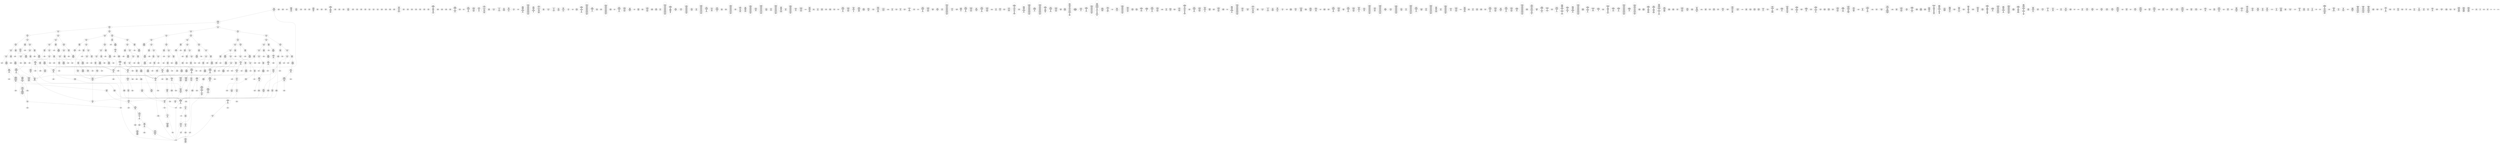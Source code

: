 /* Generated by GvGen v.1.0 (https://www.github.com/stricaud/gvgen) */

digraph G {
compound=true;
   node1 [label="[anywhere]"];
   node2 [label="# 0x0
PUSHX Data
PUSHX Data
MSTORE
PUSHX LogicData
CALLDATASIZE
LT
PUSHX Data
JUMPI
"];
   node3 [label="# 0xd
PUSHX Data
CALLDATALOAD
PUSHX BitData
SHR
PUSHX LogicData
GT
PUSHX Data
JUMPI
"];
   node4 [label="# 0x1e
PUSHX LogicData
GT
PUSHX Data
JUMPI
"];
   node5 [label="# 0x29
PUSHX LogicData
GT
PUSHX Data
JUMPI
"];
   node6 [label="# 0x34
PUSHX LogicData
GT
PUSHX Data
JUMPI
"];
   node7 [label="# 0x3f
PUSHX LogicData
EQ
PUSHX Data
JUMPI
"];
   node8 [label="# 0x4a
PUSHX LogicData
EQ
PUSHX Data
JUMPI
"];
   node9 [label="# 0x55
PUSHX LogicData
EQ
PUSHX Data
JUMPI
"];
   node10 [label="# 0x60
PUSHX LogicData
EQ
PUSHX Data
JUMPI
"];
   node11 [label="# 0x6b
PUSHX Data
REVERT
"];
   node12 [label="# 0x6f
JUMPDEST
PUSHX LogicData
EQ
PUSHX Data
JUMPI
"];
   node13 [label="# 0x7b
PUSHX LogicData
EQ
PUSHX Data
JUMPI
"];
   node14 [label="# 0x86
PUSHX LogicData
EQ
PUSHX Data
JUMPI
"];
   node15 [label="# 0x91
PUSHX Data
REVERT
"];
   node16 [label="# 0x95
JUMPDEST
PUSHX LogicData
GT
PUSHX Data
JUMPI
"];
   node17 [label="# 0xa1
PUSHX LogicData
EQ
PUSHX Data
JUMPI
"];
   node18 [label="# 0xac
PUSHX LogicData
EQ
PUSHX Data
JUMPI
"];
   node19 [label="# 0xb7
PUSHX LogicData
EQ
PUSHX Data
JUMPI
"];
   node20 [label="# 0xc2
PUSHX LogicData
EQ
PUSHX Data
JUMPI
"];
   node21 [label="# 0xcd
PUSHX Data
REVERT
"];
   node22 [label="# 0xd1
JUMPDEST
PUSHX LogicData
EQ
PUSHX Data
JUMPI
"];
   node23 [label="# 0xdd
PUSHX LogicData
EQ
PUSHX Data
JUMPI
"];
   node24 [label="# 0xe8
PUSHX LogicData
EQ
PUSHX Data
JUMPI
"];
   node25 [label="# 0xf3
PUSHX Data
REVERT
"];
   node26 [label="# 0xf7
JUMPDEST
PUSHX LogicData
GT
PUSHX Data
JUMPI
"];
   node27 [label="# 0x103
PUSHX LogicData
GT
PUSHX Data
JUMPI
"];
   node28 [label="# 0x10e
PUSHX LogicData
EQ
PUSHX Data
JUMPI
"];
   node29 [label="# 0x119
PUSHX LogicData
EQ
PUSHX Data
JUMPI
"];
   node30 [label="# 0x124
PUSHX LogicData
EQ
PUSHX Data
JUMPI
"];
   node31 [label="# 0x12f
PUSHX LogicData
EQ
PUSHX Data
JUMPI
"];
   node32 [label="# 0x13a
PUSHX Data
REVERT
"];
   node33 [label="# 0x13e
JUMPDEST
PUSHX LogicData
EQ
PUSHX Data
JUMPI
"];
   node34 [label="# 0x14a
PUSHX LogicData
EQ
PUSHX Data
JUMPI
"];
   node35 [label="# 0x155
PUSHX LogicData
EQ
PUSHX Data
JUMPI
"];
   node36 [label="# 0x160
PUSHX Data
REVERT
"];
   node37 [label="# 0x164
JUMPDEST
PUSHX LogicData
GT
PUSHX Data
JUMPI
"];
   node38 [label="# 0x170
PUSHX LogicData
EQ
PUSHX Data
JUMPI
"];
   node39 [label="# 0x17b
PUSHX LogicData
EQ
PUSHX Data
JUMPI
"];
   node40 [label="# 0x186
PUSHX LogicData
EQ
PUSHX Data
JUMPI
"];
   node41 [label="# 0x191
PUSHX LogicData
EQ
PUSHX Data
JUMPI
"];
   node42 [label="# 0x19c
PUSHX Data
REVERT
"];
   node43 [label="# 0x1a0
JUMPDEST
PUSHX LogicData
EQ
PUSHX Data
JUMPI
"];
   node44 [label="# 0x1ac
PUSHX LogicData
EQ
PUSHX Data
JUMPI
"];
   node45 [label="# 0x1b7
PUSHX LogicData
EQ
PUSHX Data
JUMPI
"];
   node46 [label="# 0x1c2
PUSHX Data
REVERT
"];
   node47 [label="# 0x1c6
JUMPDEST
PUSHX LogicData
GT
PUSHX Data
JUMPI
"];
   node48 [label="# 0x1d2
PUSHX LogicData
GT
PUSHX Data
JUMPI
"];
   node49 [label="# 0x1dd
PUSHX LogicData
GT
PUSHX Data
JUMPI
"];
   node50 [label="# 0x1e8
PUSHX LogicData
EQ
PUSHX Data
JUMPI
"];
   node51 [label="# 0x1f3
PUSHX LogicData
EQ
PUSHX Data
JUMPI
"];
   node52 [label="# 0x1fe
PUSHX LogicData
EQ
PUSHX Data
JUMPI
"];
   node53 [label="# 0x209
PUSHX LogicData
EQ
PUSHX Data
JUMPI
"];
   node54 [label="# 0x214
PUSHX Data
REVERT
"];
   node55 [label="# 0x218
JUMPDEST
PUSHX LogicData
EQ
PUSHX Data
JUMPI
"];
   node56 [label="# 0x224
PUSHX LogicData
EQ
PUSHX Data
JUMPI
"];
   node57 [label="# 0x22f
PUSHX LogicData
EQ
PUSHX Data
JUMPI
"];
   node58 [label="# 0x23a
PUSHX Data
REVERT
"];
   node59 [label="# 0x23e
JUMPDEST
PUSHX LogicData
GT
PUSHX Data
JUMPI
"];
   node60 [label="# 0x24a
PUSHX LogicData
EQ
PUSHX Data
JUMPI
"];
   node61 [label="# 0x255
PUSHX LogicData
EQ
PUSHX Data
JUMPI
"];
   node62 [label="# 0x260
PUSHX LogicData
EQ
PUSHX Data
JUMPI
"];
   node63 [label="# 0x26b
PUSHX LogicData
EQ
PUSHX Data
JUMPI
"];
   node64 [label="# 0x276
PUSHX Data
REVERT
"];
   node65 [label="# 0x27a
JUMPDEST
PUSHX LogicData
EQ
PUSHX Data
JUMPI
"];
   node66 [label="# 0x286
PUSHX LogicData
EQ
PUSHX Data
JUMPI
"];
   node67 [label="# 0x291
PUSHX LogicData
EQ
PUSHX Data
JUMPI
"];
   node68 [label="# 0x29c
PUSHX Data
REVERT
"];
   node69 [label="# 0x2a0
JUMPDEST
PUSHX LogicData
GT
PUSHX Data
JUMPI
"];
   node70 [label="# 0x2ac
PUSHX LogicData
GT
PUSHX Data
JUMPI
"];
   node71 [label="# 0x2b7
PUSHX LogicData
EQ
PUSHX Data
JUMPI
"];
   node72 [label="# 0x2c2
PUSHX LogicData
EQ
PUSHX Data
JUMPI
"];
   node73 [label="# 0x2cd
PUSHX LogicData
EQ
PUSHX Data
JUMPI
"];
   node74 [label="# 0x2d8
PUSHX LogicData
EQ
PUSHX Data
JUMPI
"];
   node75 [label="# 0x2e3
PUSHX Data
REVERT
"];
   node76 [label="# 0x2e7
JUMPDEST
PUSHX LogicData
EQ
PUSHX Data
JUMPI
"];
   node77 [label="# 0x2f3
PUSHX LogicData
EQ
PUSHX Data
JUMPI
"];
   node78 [label="# 0x2fe
PUSHX LogicData
EQ
PUSHX Data
JUMPI
"];
   node79 [label="# 0x309
PUSHX Data
REVERT
"];
   node80 [label="# 0x30d
JUMPDEST
PUSHX LogicData
EQ
PUSHX Data
JUMPI
"];
   node81 [label="# 0x319
PUSHX LogicData
EQ
PUSHX Data
JUMPI
"];
   node82 [label="# 0x324
PUSHX LogicData
EQ
PUSHX Data
JUMPI
"];
   node83 [label="# 0x32f
PUSHX LogicData
EQ
PUSHX Data
JUMPI
"];
   node84 [label="# 0x33a
PUSHX LogicData
EQ
PUSHX Data
JUMPI
"];
   node85 [label="# 0x345
PUSHX LogicData
EQ
PUSHX Data
JUMPI
"];
   node86 [label="# 0x350
JUMPDEST
PUSHX Data
REVERT
"];
   node87 [label="# 0x355
JUMPDEST
CALLVALUE
ISZERO
PUSHX Data
JUMPI
"];
   node88 [label="# 0x35d
PUSHX Data
REVERT
"];
   node89 [label="# 0x361
JUMPDEST
PUSHX Data
PUSHX Data
CALLDATASIZE
PUSHX Data
PUSHX Data
JUMP
"];
   node90 [label="# 0x370
JUMPDEST
PUSHX Data
JUMP
"];
   node91 [label="# 0x375
JUMPDEST
PUSHX MemData
MLOAD
ISZERO
ISZERO
MSTORE
PUSHX ArithData
ADD
"];
   node92 [label="# 0x381
JUMPDEST
PUSHX MemData
MLOAD
SUB
RETURN
"];
   node93 [label="# 0x38a
JUMPDEST
CALLVALUE
ISZERO
PUSHX Data
JUMPI
"];
   node94 [label="# 0x392
PUSHX Data
REVERT
"];
   node95 [label="# 0x396
JUMPDEST
PUSHX Data
PUSHX Data
CALLDATASIZE
PUSHX Data
PUSHX Data
JUMP
"];
   node96 [label="# 0x3a5
JUMPDEST
PUSHX Data
JUMP
"];
   node97 [label="# 0x3aa
JUMPDEST
STOP
"];
   node98 [label="# 0x3ac
JUMPDEST
CALLVALUE
ISZERO
PUSHX Data
JUMPI
"];
   node99 [label="# 0x3b4
PUSHX Data
REVERT
"];
   node100 [label="# 0x3b8
JUMPDEST
PUSHX Data
PUSHX Data
CALLDATASIZE
PUSHX Data
PUSHX Data
JUMP
"];
   node101 [label="# 0x3c7
JUMPDEST
PUSHX Data
PUSHX Data
MSTORE
PUSHX Data
MSTORE
PUSHX Data
SHA3
SLOAD
PUSHX BitData
AND
JUMP
"];
   node102 [label="# 0x3dc
JUMPDEST
CALLVALUE
ISZERO
PUSHX Data
JUMPI
"];
   node103 [label="# 0x3e4
PUSHX Data
REVERT
"];
   node104 [label="# 0x3e8
JUMPDEST
PUSHX Data
PUSHX Data
JUMP
"];
   node105 [label="# 0x3f1
JUMPDEST
PUSHX MemData
MLOAD
PUSHX Data
PUSHX Data
JUMP
"];
   node106 [label="# 0x3fe
JUMPDEST
CALLVALUE
ISZERO
PUSHX Data
JUMPI
"];
   node107 [label="# 0x406
PUSHX Data
REVERT
"];
   node108 [label="# 0x40a
JUMPDEST
PUSHX Data
PUSHX Data
CALLDATASIZE
PUSHX Data
PUSHX Data
JUMP
"];
   node109 [label="# 0x419
JUMPDEST
PUSHX Data
JUMP
"];
   node110 [label="# 0x41e
JUMPDEST
PUSHX MemData
MLOAD
PUSHX ArithData
PUSHX BitData
PUSHX BitData
SHL
SUB
AND
MSTORE
PUSHX ArithData
ADD
PUSHX Data
JUMP
"];
   node111 [label="# 0x436
JUMPDEST
CALLVALUE
ISZERO
PUSHX Data
JUMPI
"];
   node112 [label="# 0x43e
PUSHX Data
REVERT
"];
   node113 [label="# 0x442
JUMPDEST
PUSHX Data
PUSHX Data
JUMP
"];
   node114 [label="# 0x44b
JUMPDEST
CALLVALUE
ISZERO
PUSHX Data
JUMPI
"];
   node115 [label="# 0x453
PUSHX Data
REVERT
"];
   node116 [label="# 0x457
JUMPDEST
PUSHX Data
PUSHX Data
CALLDATASIZE
PUSHX Data
PUSHX Data
JUMP
"];
   node117 [label="# 0x466
JUMPDEST
PUSHX Data
JUMP
"];
   node118 [label="# 0x46b
JUMPDEST
CALLVALUE
ISZERO
PUSHX Data
JUMPI
"];
   node119 [label="# 0x473
PUSHX Data
REVERT
"];
   node120 [label="# 0x477
JUMPDEST
PUSHX Data
PUSHX Data
CALLDATASIZE
PUSHX Data
PUSHX Data
JUMP
"];
   node121 [label="# 0x486
JUMPDEST
PUSHX Data
JUMP
"];
   node122 [label="# 0x48b
JUMPDEST
CALLVALUE
ISZERO
PUSHX Data
JUMPI
"];
   node123 [label="# 0x493
PUSHX Data
REVERT
"];
   node124 [label="# 0x497
JUMPDEST
PUSHX Data
PUSHX StorData
SLOAD
JUMP
"];
   node125 [label="# 0x4a1
JUMPDEST
PUSHX MemData
MLOAD
MSTORE
PUSHX ArithData
ADD
PUSHX Data
JUMP
"];
   node126 [label="# 0x4af
JUMPDEST
CALLVALUE
ISZERO
PUSHX Data
JUMPI
"];
   node127 [label="# 0x4b7
PUSHX Data
REVERT
"];
   node128 [label="# 0x4bb
JUMPDEST
PUSHX Data
PUSHX StorData
SLOAD
JUMP
"];
   node129 [label="# 0x4c5
JUMPDEST
CALLVALUE
ISZERO
PUSHX Data
JUMPI
"];
   node130 [label="# 0x4cd
PUSHX Data
REVERT
"];
   node131 [label="# 0x4d1
JUMPDEST
PUSHX StorData
SLOAD
PUSHX Data
JUMP
"];
   node132 [label="# 0x4da
JUMPDEST
CALLVALUE
ISZERO
PUSHX Data
JUMPI
"];
   node133 [label="# 0x4e2
PUSHX Data
REVERT
"];
   node134 [label="# 0x4e6
JUMPDEST
PUSHX Data
PUSHX Data
CALLDATASIZE
PUSHX Data
PUSHX Data
JUMP
"];
   node135 [label="# 0x4f5
JUMPDEST
PUSHX Data
PUSHX Data
MSTORE
PUSHX Data
MSTORE
PUSHX Data
SHA3
SLOAD
JUMP
"];
   node136 [label="# 0x507
JUMPDEST
CALLVALUE
ISZERO
PUSHX Data
JUMPI
"];
   node137 [label="# 0x50f
PUSHX Data
REVERT
"];
   node138 [label="# 0x513
JUMPDEST
PUSHX Data
PUSHX StorData
SLOAD
JUMP
"];
   node139 [label="# 0x51d
JUMPDEST
CALLVALUE
ISZERO
PUSHX Data
JUMPI
"];
   node140 [label="# 0x525
PUSHX Data
REVERT
"];
   node141 [label="# 0x529
JUMPDEST
PUSHX Data
PUSHX Data
CALLDATASIZE
PUSHX Data
PUSHX Data
JUMP
"];
   node142 [label="# 0x538
JUMPDEST
PUSHX Data
JUMP
"];
   node143 [label="# 0x53d
JUMPDEST
CALLVALUE
ISZERO
PUSHX Data
JUMPI
"];
   node144 [label="# 0x545
PUSHX Data
REVERT
"];
   node145 [label="# 0x549
JUMPDEST
PUSHX Data
PUSHX Data
CALLDATASIZE
PUSHX Data
PUSHX Data
JUMP
"];
   node146 [label="# 0x558
JUMPDEST
PUSHX Data
JUMP
"];
   node147 [label="# 0x55d
JUMPDEST
PUSHX Data
PUSHX Data
CALLDATASIZE
PUSHX Data
PUSHX Data
JUMP
"];
   node148 [label="# 0x56b
JUMPDEST
PUSHX Data
JUMP
"];
   node149 [label="# 0x570
JUMPDEST
CALLVALUE
ISZERO
PUSHX Data
JUMPI
"];
   node150 [label="# 0x578
PUSHX Data
REVERT
"];
   node151 [label="# 0x57c
JUMPDEST
PUSHX StorData
SLOAD
PUSHX Data
PUSHX Data
DIV
PUSHX BitData
AND
JUMP
"];
   node152 [label="# 0x591
JUMPDEST
CALLVALUE
ISZERO
PUSHX Data
JUMPI
"];
   node153 [label="# 0x599
PUSHX Data
REVERT
"];
   node154 [label="# 0x59d
JUMPDEST
PUSHX Data
PUSHX Data
CALLDATASIZE
PUSHX Data
PUSHX Data
JUMP
"];
   node155 [label="# 0x5ac
JUMPDEST
PUSHX ArithData
PUSHX BitData
PUSHX BitData
SHL
SUB
AND
PUSHX Data
MSTORE
PUSHX Data
PUSHX Data
MSTORE
PUSHX Data
SHA3
SLOAD
PUSHX BitData
AND
JUMP
"];
   node156 [label="# 0x5ca
JUMPDEST
CALLVALUE
ISZERO
PUSHX Data
JUMPI
"];
   node157 [label="# 0x5d2
PUSHX Data
REVERT
"];
   node158 [label="# 0x5d6
JUMPDEST
PUSHX Data
PUSHX Data
CALLDATASIZE
PUSHX Data
PUSHX Data
JUMP
"];
   node159 [label="# 0x5e5
JUMPDEST
PUSHX Data
JUMP
"];
   node160 [label="# 0x5ea
JUMPDEST
PUSHX Data
PUSHX Data
JUMP
"];
   node161 [label="# 0x5f2
JUMPDEST
CALLVALUE
ISZERO
PUSHX Data
JUMPI
"];
   node162 [label="# 0x5fa
PUSHX Data
REVERT
"];
   node163 [label="# 0x5fe
JUMPDEST
PUSHX Data
PUSHX Data
CALLDATASIZE
PUSHX Data
PUSHX Data
JUMP
"];
   node164 [label="# 0x60d
JUMPDEST
PUSHX Data
JUMP
"];
   node165 [label="# 0x612
JUMPDEST
CALLVALUE
ISZERO
PUSHX Data
JUMPI
"];
   node166 [label="# 0x61a
PUSHX Data
REVERT
"];
   node167 [label="# 0x61e
JUMPDEST
PUSHX Data
PUSHX Data
CALLDATASIZE
PUSHX Data
PUSHX Data
JUMP
"];
   node168 [label="# 0x62d
JUMPDEST
PUSHX Data
JUMP
"];
   node169 [label="# 0x632
JUMPDEST
PUSHX MemData
MLOAD
PUSHX Data
PUSHX Data
JUMP
"];
   node170 [label="# 0x63f
JUMPDEST
CALLVALUE
ISZERO
PUSHX Data
JUMPI
"];
   node171 [label="# 0x647
PUSHX Data
REVERT
"];
   node172 [label="# 0x64b
JUMPDEST
PUSHX Data
PUSHX Data
CALLDATASIZE
PUSHX Data
PUSHX Data
JUMP
"];
   node173 [label="# 0x65a
JUMPDEST
PUSHX Data
JUMP
"];
   node174 [label="# 0x65f
JUMPDEST
CALLVALUE
ISZERO
PUSHX Data
JUMPI
"];
   node175 [label="# 0x667
PUSHX Data
REVERT
"];
   node176 [label="# 0x66b
JUMPDEST
PUSHX Data
PUSHX Data
CALLDATASIZE
PUSHX Data
PUSHX Data
JUMP
"];
   node177 [label="# 0x67a
JUMPDEST
PUSHX Data
JUMP
"];
   node178 [label="# 0x67f
JUMPDEST
CALLVALUE
ISZERO
PUSHX Data
JUMPI
"];
   node179 [label="# 0x687
PUSHX Data
REVERT
"];
   node180 [label="# 0x68b
JUMPDEST
PUSHX StorData
SLOAD
PUSHX Data
PUSHX Data
DIV
PUSHX BitData
AND
JUMP
"];
   node181 [label="# 0x69e
JUMPDEST
CALLVALUE
ISZERO
PUSHX Data
JUMPI
"];
   node182 [label="# 0x6a6
PUSHX Data
REVERT
"];
   node183 [label="# 0x6aa
JUMPDEST
PUSHX Data
PUSHX Data
CALLDATASIZE
PUSHX Data
PUSHX Data
JUMP
"];
   node184 [label="# 0x6b9
JUMPDEST
PUSHX Data
JUMP
"];
   node185 [label="# 0x6be
JUMPDEST
CALLVALUE
ISZERO
PUSHX Data
JUMPI
"];
   node186 [label="# 0x6c6
PUSHX Data
REVERT
"];
   node187 [label="# 0x6ca
JUMPDEST
PUSHX StorData
SLOAD
PUSHX Data
PUSHX BitData
AND
JUMP
"];
   node188 [label="# 0x6d8
JUMPDEST
CALLVALUE
ISZERO
PUSHX Data
JUMPI
"];
   node189 [label="# 0x6e0
PUSHX Data
REVERT
"];
   node190 [label="# 0x6e4
JUMPDEST
PUSHX Data
PUSHX Data
CALLDATASIZE
PUSHX Data
PUSHX Data
JUMP
"];
   node191 [label="# 0x6f3
JUMPDEST
PUSHX Data
JUMP
"];
   node192 [label="# 0x6f8
JUMPDEST
CALLVALUE
ISZERO
PUSHX Data
JUMPI
"];
   node193 [label="# 0x700
PUSHX Data
REVERT
"];
   node194 [label="# 0x704
JUMPDEST
PUSHX Data
PUSHX Data
CALLDATASIZE
PUSHX Data
PUSHX Data
JUMP
"];
   node195 [label="# 0x713
JUMPDEST
PUSHX Data
JUMP
"];
   node196 [label="# 0x718
JUMPDEST
CALLVALUE
ISZERO
PUSHX Data
JUMPI
"];
   node197 [label="# 0x720
PUSHX Data
REVERT
"];
   node198 [label="# 0x724
JUMPDEST
PUSHX Data
PUSHX Data
JUMP
"];
   node199 [label="# 0x72d
JUMPDEST
CALLVALUE
ISZERO
PUSHX Data
JUMPI
"];
   node200 [label="# 0x735
PUSHX Data
REVERT
"];
   node201 [label="# 0x739
JUMPDEST
PUSHX Data
PUSHX Data
CALLDATASIZE
PUSHX Data
PUSHX Data
JUMP
"];
   node202 [label="# 0x748
JUMPDEST
PUSHX Data
JUMP
"];
   node203 [label="# 0x74d
JUMPDEST
CALLVALUE
ISZERO
PUSHX Data
JUMPI
"];
   node204 [label="# 0x755
PUSHX Data
REVERT
"];
   node205 [label="# 0x759
JUMPDEST
PUSHX Data
PUSHX Data
JUMP
"];
   node206 [label="# 0x762
JUMPDEST
CALLVALUE
ISZERO
PUSHX Data
JUMPI
"];
   node207 [label="# 0x76a
PUSHX Data
REVERT
"];
   node208 [label="# 0x76e
JUMPDEST
PUSHX Data
PUSHX Data
CALLDATASIZE
PUSHX Data
PUSHX Data
JUMP
"];
   node209 [label="# 0x77d
JUMPDEST
PUSHX Data
JUMP
"];
   node210 [label="# 0x782
JUMPDEST
CALLVALUE
ISZERO
PUSHX Data
JUMPI
"];
   node211 [label="# 0x78a
PUSHX Data
REVERT
"];
   node212 [label="# 0x78e
JUMPDEST
PUSHX StorData
SLOAD
PUSHX ArithData
PUSHX BitData
PUSHX BitData
SHL
SUB
AND
PUSHX Data
JUMP
"];
   node213 [label="# 0x7a0
JUMPDEST
CALLVALUE
ISZERO
PUSHX Data
JUMPI
"];
   node214 [label="# 0x7a8
PUSHX Data
REVERT
"];
   node215 [label="# 0x7ac
JUMPDEST
PUSHX Data
PUSHX Data
JUMP
"];
   node216 [label="# 0x7b5
JUMPDEST
CALLVALUE
ISZERO
PUSHX Data
JUMPI
"];
   node217 [label="# 0x7bd
PUSHX Data
REVERT
"];
   node218 [label="# 0x7c1
JUMPDEST
PUSHX Data
PUSHX Data
CALLDATASIZE
PUSHX Data
PUSHX Data
JUMP
"];
   node219 [label="# 0x7d0
JUMPDEST
PUSHX Data
JUMP
"];
   node220 [label="# 0x7d5
JUMPDEST
CALLVALUE
ISZERO
PUSHX Data
JUMPI
"];
   node221 [label="# 0x7dd
PUSHX Data
REVERT
"];
   node222 [label="# 0x7e1
JUMPDEST
PUSHX StorData
SLOAD
PUSHX Data
PUSHX Data
DIV
PUSHX BitData
AND
JUMP
"];
   node223 [label="# 0x7f5
JUMPDEST
CALLVALUE
ISZERO
PUSHX Data
JUMPI
"];
   node224 [label="# 0x7fd
PUSHX Data
REVERT
"];
   node225 [label="# 0x801
JUMPDEST
PUSHX Data
PUSHX Data
CALLDATASIZE
PUSHX Data
PUSHX Data
JUMP
"];
   node226 [label="# 0x810
JUMPDEST
PUSHX Data
JUMP
"];
   node227 [label="# 0x815
JUMPDEST
CALLVALUE
ISZERO
PUSHX Data
JUMPI
"];
   node228 [label="# 0x81d
PUSHX Data
REVERT
"];
   node229 [label="# 0x821
JUMPDEST
PUSHX Data
PUSHX Data
CALLDATASIZE
PUSHX Data
PUSHX Data
JUMP
"];
   node230 [label="# 0x830
JUMPDEST
PUSHX Data
JUMP
"];
   node231 [label="# 0x835
JUMPDEST
CALLVALUE
ISZERO
PUSHX Data
JUMPI
"];
   node232 [label="# 0x83d
PUSHX Data
REVERT
"];
   node233 [label="# 0x841
JUMPDEST
PUSHX Data
PUSHX Data
CALLDATASIZE
PUSHX Data
PUSHX Data
JUMP
"];
   node234 [label="# 0x850
JUMPDEST
PUSHX Data
JUMP
"];
   node235 [label="# 0x855
JUMPDEST
PUSHX Data
MLOAD
MSTORE
PUSHX ArithData
ADD
MSTORE
PUSHX BitData
AND
ADD
MSTORE
PUSHX ArithData
ADD
PUSHX Data
JUMP
"];
   node236 [label="# 0x873
JUMPDEST
CALLVALUE
ISZERO
PUSHX Data
JUMPI
"];
   node237 [label="# 0x87b
PUSHX Data
REVERT
"];
   node238 [label="# 0x87f
JUMPDEST
PUSHX Data
PUSHX Data
CALLDATASIZE
PUSHX Data
PUSHX Data
JUMP
"];
   node239 [label="# 0x88e
JUMPDEST
PUSHX Data
JUMP
"];
   node240 [label="# 0x893
JUMPDEST
CALLVALUE
ISZERO
PUSHX Data
JUMPI
"];
   node241 [label="# 0x89b
PUSHX Data
REVERT
"];
   node242 [label="# 0x89f
JUMPDEST
PUSHX Data
PUSHX Data
CALLDATASIZE
PUSHX Data
PUSHX Data
JUMP
"];
   node243 [label="# 0x8ae
JUMPDEST
PUSHX Data
JUMP
"];
   node244 [label="# 0x8b3
JUMPDEST
CALLVALUE
ISZERO
PUSHX Data
JUMPI
"];
   node245 [label="# 0x8bb
PUSHX Data
REVERT
"];
   node246 [label="# 0x8bf
JUMPDEST
PUSHX Data
PUSHX Data
CALLDATASIZE
PUSHX Data
PUSHX Data
JUMP
"];
   node247 [label="# 0x8ce
JUMPDEST
PUSHX Data
JUMP
"];
   node248 [label="# 0x8d3
JUMPDEST
CALLVALUE
ISZERO
PUSHX Data
JUMPI
"];
   node249 [label="# 0x8db
PUSHX Data
REVERT
"];
   node250 [label="# 0x8df
JUMPDEST
PUSHX Data
PUSHX Data
CALLDATASIZE
PUSHX Data
PUSHX Data
JUMP
"];
   node251 [label="# 0x8ee
JUMPDEST
PUSHX Data
JUMP
"];
   node252 [label="# 0x8f3
JUMPDEST
CALLVALUE
ISZERO
PUSHX Data
JUMPI
"];
   node253 [label="# 0x8fb
PUSHX Data
REVERT
"];
   node254 [label="# 0x8ff
JUMPDEST
PUSHX Data
PUSHX StorData
SLOAD
JUMP
"];
   node255 [label="# 0x909
JUMPDEST
CALLVALUE
ISZERO
PUSHX Data
JUMPI
"];
   node256 [label="# 0x911
PUSHX Data
REVERT
"];
   node257 [label="# 0x915
JUMPDEST
PUSHX Data
PUSHX Data
CALLDATASIZE
PUSHX Data
PUSHX Data
JUMP
"];
   node258 [label="# 0x924
JUMPDEST
PUSHX Data
JUMP
"];
   node259 [label="# 0x929
JUMPDEST
CALLVALUE
ISZERO
PUSHX Data
JUMPI
"];
   node260 [label="# 0x931
PUSHX Data
REVERT
"];
   node261 [label="# 0x935
JUMPDEST
PUSHX Data
PUSHX Data
JUMP
"];
   node262 [label="# 0x93e
JUMPDEST
CALLVALUE
ISZERO
PUSHX Data
JUMPI
"];
   node263 [label="# 0x946
PUSHX Data
REVERT
"];
   node264 [label="# 0x94a
JUMPDEST
PUSHX Data
PUSHX Data
CALLDATASIZE
PUSHX Data
PUSHX Data
JUMP
"];
   node265 [label="# 0x959
JUMPDEST
PUSHX Data
JUMP
"];
   node266 [label="# 0x95e
JUMPDEST
CALLVALUE
ISZERO
PUSHX Data
JUMPI
"];
   node267 [label="# 0x966
PUSHX Data
REVERT
"];
   node268 [label="# 0x96a
JUMPDEST
PUSHX Data
PUSHX StorData
SLOAD
JUMP
"];
   node269 [label="# 0x974
JUMPDEST
CALLVALUE
ISZERO
PUSHX Data
JUMPI
"];
   node270 [label="# 0x97c
PUSHX Data
REVERT
"];
   node271 [label="# 0x980
JUMPDEST
PUSHX Data
PUSHX Data
CALLDATASIZE
PUSHX Data
PUSHX Data
JUMP
"];
   node272 [label="# 0x98f
JUMPDEST
PUSHX Data
JUMP
"];
   node273 [label="# 0x994
JUMPDEST
CALLVALUE
ISZERO
PUSHX Data
JUMPI
"];
   node274 [label="# 0x99c
PUSHX Data
REVERT
"];
   node275 [label="# 0x9a0
JUMPDEST
PUSHX Data
PUSHX Data
CALLDATASIZE
PUSHX Data
PUSHX Data
JUMP
"];
   node276 [label="# 0x9af
JUMPDEST
PUSHX ArithData
PUSHX BitData
PUSHX BitData
SHL
SUB
AND
PUSHX Data
MSTORE
PUSHX Data
PUSHX Data
MSTORE
PUSHX Data
SHA3
AND
MSTORE
MSTORE
SHA3
SLOAD
PUSHX BitData
AND
JUMP
"];
   node277 [label="# 0x9dd
JUMPDEST
PUSHX Data
PUSHX Data
CALLDATASIZE
PUSHX Data
PUSHX Data
JUMP
"];
   node278 [label="# 0x9eb
JUMPDEST
PUSHX Data
JUMP
"];
   node279 [label="# 0x9f0
JUMPDEST
CALLVALUE
ISZERO
PUSHX Data
JUMPI
"];
   node280 [label="# 0x9f8
PUSHX Data
REVERT
"];
   node281 [label="# 0x9fc
JUMPDEST
PUSHX Data
PUSHX Data
CALLDATASIZE
PUSHX Data
PUSHX Data
JUMP
"];
   node282 [label="# 0xa0b
JUMPDEST
PUSHX Data
JUMP
"];
   node283 [label="# 0xa10
JUMPDEST
CALLVALUE
ISZERO
PUSHX Data
JUMPI
"];
   node284 [label="# 0xa18
PUSHX Data
REVERT
"];
   node285 [label="# 0xa1c
JUMPDEST
PUSHX Data
PUSHX Data
CALLDATASIZE
PUSHX Data
PUSHX Data
JUMP
"];
   node286 [label="# 0xa2b
JUMPDEST
PUSHX Data
JUMP
"];
   node287 [label="# 0xa30
JUMPDEST
CALLVALUE
ISZERO
PUSHX Data
JUMPI
"];
   node288 [label="# 0xa38
PUSHX Data
REVERT
"];
   node289 [label="# 0xa3c
JUMPDEST
PUSHX Data
PUSHX Data
CALLDATASIZE
PUSHX Data
PUSHX Data
JUMP
"];
   node290 [label="# 0xa4b
JUMPDEST
PUSHX Data
JUMP
"];
   node291 [label="# 0xa50
JUMPDEST
PUSHX Data
PUSHX ArithData
PUSHX BitData
PUSHX BitData
SHL
SUB
NOT
AND
PUSHX BitData
PUSHX BitData
SHL
EQ
PUSHX Data
JUMPI
"];
   node292 [label="# 0xa6c
PUSHX Data
PUSHX Data
JUMP
"];
   node293 [label="# 0xa75
JUMPDEST
JUMP
"];
   node294 [label="# 0xa7b
JUMPDEST
PUSHX StorData
SLOAD
PUSHX ArithData
PUSHX BitData
PUSHX BitData
SHL
SUB
AND
CALLER
EQ
PUSHX Data
JUMPI
"];
   node295 [label="# 0xa8e
PUSHX MemData
MLOAD
PUSHX BitData
PUSHX BitData
SHL
MSTORE
PUSHX ArithData
ADD
PUSHX Data
PUSHX Data
JUMP
"];
   node296 [label="# 0xaa5
JUMPDEST
PUSHX MemData
MLOAD
SUB
REVERT
"];
   node297 [label="# 0xaae
JUMPDEST
PUSHX StorData
SLOAD
PUSHX BitData
NOT
AND
ISZERO
ISZERO
OR
SSTORE
JUMP
"];
   node298 [label="# 0xac1
JUMPDEST
PUSHX Data
PUSHX StorData
SLOAD
PUSHX Data
PUSHX Data
JUMP
"];
   node299 [label="# 0xad0
JUMPDEST
PUSHX ArithData
ADD
PUSHX ArithData
DIV
MUL
PUSHX ArithData
ADD
PUSHX MemData
MLOAD
ADD
PUSHX Data
MSTORE
MSTORE
PUSHX ArithData
ADD
SLOAD
PUSHX Data
PUSHX Data
JUMP
"];
   node300 [label="# 0xafc
JUMPDEST
ISZERO
PUSHX Data
JUMPI
"];
   node301 [label="# 0xb03
PUSHX LogicData
LT
PUSHX Data
JUMPI
"];
   node302 [label="# 0xb0b
PUSHX ArithData
SLOAD
DIV
MUL
MSTORE
PUSHX ArithData
ADD
PUSHX Data
JUMP
"];
   node303 [label="# 0xb1e
JUMPDEST
ADD
PUSHX Data
MSTORE
PUSHX Data
PUSHX Data
SHA3
"];
   node304 [label="# 0xb2c
JUMPDEST
SLOAD
MSTORE
PUSHX ArithData
ADD
PUSHX ArithData
ADD
GT
PUSHX Data
JUMPI
"];
   node305 [label="# 0xb40
SUB
PUSHX BitData
AND
ADD
"];
   node306 [label="# 0xb49
JUMPDEST
JUMP
"];
   node307 [label="# 0xb53
JUMPDEST
PUSHX Data
MSTORE
PUSHX Data
PUSHX Data
MSTORE
PUSHX Data
SHA3
SLOAD
PUSHX ArithData
PUSHX BitData
PUSHX BitData
SHL
SUB
AND
PUSHX Data
JUMPI
"];
   node308 [label="# 0xb70
PUSHX MemData
MLOAD
PUSHX BitData
PUSHX BitData
SHL
MSTORE
PUSHX Data
PUSHX ArithData
ADD
MSTORE
PUSHX Data
PUSHX ArithData
ADD
MSTORE
PUSHX Data
PUSHX ArithData
ADD
MSTORE
PUSHX BitData
PUSHX BitData
SHL
PUSHX ArithData
ADD
MSTORE
PUSHX ArithData
ADD
PUSHX Data
JUMP
"];
   node309 [label="# 0xbcc
JUMPDEST
PUSHX Data
MSTORE
PUSHX Data
PUSHX Data
MSTORE
PUSHX Data
SHA3
SLOAD
PUSHX ArithData
PUSHX BitData
PUSHX BitData
SHL
SUB
AND
JUMP
"];
   node310 [label="# 0xbe8
JUMPDEST
PUSHX StorData
SLOAD
PUSHX Data
PUSHX Data
JUMP
"];
   node311 [label="# 0xbf5
JUMPDEST
PUSHX ArithData
ADD
PUSHX ArithData
DIV
MUL
PUSHX ArithData
ADD
PUSHX MemData
MLOAD
ADD
PUSHX Data
MSTORE
MSTORE
PUSHX ArithData
ADD
SLOAD
PUSHX Data
PUSHX Data
JUMP
"];
   node312 [label="# 0xc21
JUMPDEST
ISZERO
PUSHX Data
JUMPI
"];
   node313 [label="# 0xc28
PUSHX LogicData
LT
PUSHX Data
JUMPI
"];
   node314 [label="# 0xc30
PUSHX ArithData
SLOAD
DIV
MUL
MSTORE
PUSHX ArithData
ADD
PUSHX Data
JUMP
"];
   node315 [label="# 0xc43
JUMPDEST
ADD
PUSHX Data
MSTORE
PUSHX Data
PUSHX Data
SHA3
"];
   node316 [label="# 0xc51
JUMPDEST
SLOAD
MSTORE
PUSHX ArithData
ADD
PUSHX ArithData
ADD
GT
PUSHX Data
JUMPI
"];
   node317 [label="# 0xc65
SUB
PUSHX BitData
AND
ADD
"];
   node318 [label="# 0xc6e
JUMPDEST
JUMP
"];
   node319 [label="# 0xc76
JUMPDEST
PUSHX Data
PUSHX Data
PUSHX Data
JUMP
"];
   node320 [label="# 0xc81
JUMPDEST
PUSHX ArithData
PUSHX BitData
PUSHX BitData
SHL
SUB
AND
PUSHX ArithData
PUSHX BitData
PUSHX BitData
SHL
SUB
AND
EQ
ISZERO
PUSHX Data
JUMPI
"];
   node321 [label="# 0xc9e
PUSHX MemData
MLOAD
PUSHX BitData
PUSHX BitData
SHL
MSTORE
PUSHX Data
PUSHX ArithData
ADD
MSTORE
PUSHX Data
PUSHX ArithData
ADD
MSTORE
PUSHX Data
PUSHX ArithData
ADD
MSTORE
PUSHX BitData
PUSHX BitData
SHL
PUSHX ArithData
ADD
MSTORE
PUSHX ArithData
ADD
PUSHX Data
JUMP
"];
   node322 [label="# 0xcef
JUMPDEST
CALLER
PUSHX ArithData
PUSHX BitData
PUSHX BitData
SHL
SUB
AND
EQ
PUSHX Data
JUMPI
"];
   node323 [label="# 0xd01
PUSHX Data
CALLER
PUSHX Data
JUMP
"];
   node324 [label="# 0xd0b
JUMPDEST
PUSHX Data
JUMPI
"];
   node325 [label="# 0xd10
PUSHX MemData
MLOAD
PUSHX BitData
PUSHX BitData
SHL
MSTORE
PUSHX Data
PUSHX ArithData
ADD
MSTORE
PUSHX Data
PUSHX ArithData
ADD
MSTORE
PUSHX Data
PUSHX ArithData
ADD
MSTORE
PUSHX Data
PUSHX ArithData
ADD
MSTORE
PUSHX ArithData
ADD
PUSHX Data
JUMP
"];
   node326 [label="# 0xd7d
JUMPDEST
PUSHX Data
PUSHX Data
JUMP
"];
   node327 [label="# 0xd87
JUMPDEST
JUMP
"];
   node328 [label="# 0xd8c
JUMPDEST
PUSHX StorData
SLOAD
PUSHX ArithData
PUSHX BitData
PUSHX BitData
SHL
SUB
AND
CALLER
EQ
PUSHX Data
JUMPI
"];
   node329 [label="# 0xd9f
PUSHX MemData
MLOAD
PUSHX BitData
PUSHX BitData
SHL
MSTORE
PUSHX ArithData
ADD
PUSHX Data
PUSHX Data
JUMP
"];
   node330 [label="# 0xdb6
JUMPDEST
MLOAD
PUSHX Data
PUSHX Data
PUSHX ArithData
ADD
PUSHX Data
JUMP
"];
   node331 [label="# 0xdc9
JUMPDEST
JUMP
"];
   node332 [label="# 0xdcd
JUMPDEST
PUSHX Data
CALLER
PUSHX Data
JUMP
"];
   node333 [label="# 0xdd7
JUMPDEST
PUSHX Data
JUMPI
"];
   node334 [label="# 0xddc
PUSHX MemData
MLOAD
PUSHX BitData
PUSHX BitData
SHL
MSTORE
PUSHX ArithData
ADD
PUSHX Data
PUSHX Data
JUMP
"];
   node335 [label="# 0xdf3
JUMPDEST
PUSHX Data
PUSHX Data
JUMP
"];
   node336 [label="# 0xdfe
JUMPDEST
PUSHX Data
PUSHX Data
PUSHX Data
JUMP
"];
   node337 [label="# 0xe09
JUMPDEST
LT
PUSHX Data
JUMPI
"];
   node338 [label="# 0xe10
PUSHX MemData
MLOAD
PUSHX BitData
PUSHX BitData
SHL
MSTORE
PUSHX Data
PUSHX ArithData
ADD
MSTORE
PUSHX Data
PUSHX ArithData
ADD
MSTORE
PUSHX Data
PUSHX ArithData
ADD
MSTORE
PUSHX BitData
PUSHX BitData
SHL
PUSHX ArithData
ADD
MSTORE
PUSHX ArithData
ADD
PUSHX Data
JUMP
"];
   node339 [label="# 0xe6b
JUMPDEST
PUSHX ArithData
PUSHX BitData
PUSHX BitData
SHL
SUB
AND
PUSHX Data
MSTORE
PUSHX Data
PUSHX Data
MSTORE
PUSHX Data
SHA3
MSTORE
MSTORE
SHA3
SLOAD
JUMP
"];
   node340 [label="# 0xe94
JUMPDEST
PUSHX Data
PUSHX Data
PUSHX StorData
SLOAD
JUMP
"];
   node341 [label="# 0xe9f
JUMPDEST
PUSHX LogicData
GT
PUSHX Data
JUMPI
"];
   node342 [label="# 0xeaa
PUSHX MemData
MLOAD
PUSHX BitData
PUSHX BitData
SHL
MSTORE
PUSHX Data
PUSHX ArithData
ADD
MSTORE
PUSHX Data
PUSHX ArithData
ADD
MSTORE
PUSHX Data
PUSHX ArithData
ADD
MSTORE
PUSHX ArithData
ADD
PUSHX Data
JUMP
"];
   node343 [label="# 0xef1
JUMPDEST
PUSHX StorData
SLOAD
PUSHX Data
PUSHX Data
JUMP
"];
   node344 [label="# 0xefe
JUMPDEST
GT
ISZERO
PUSHX Data
JUMPI
"];
   node345 [label="# 0xf05
PUSHX MemData
MLOAD
PUSHX BitData
PUSHX BitData
SHL
MSTORE
PUSHX Data
PUSHX ArithData
ADD
MSTORE
PUSHX Data
PUSHX ArithData
ADD
MSTORE
PUSHX BitData
PUSHX BitData
SHL
PUSHX ArithData
ADD
MSTORE
PUSHX ArithData
ADD
PUSHX Data
JUMP
"];
   node346 [label="# 0xf38
JUMPDEST
PUSHX StorData
SLOAD
PUSHX ArithData
PUSHX BitData
PUSHX BitData
SHL
SUB
AND
CALLER
EQ
PUSHX Data
JUMPI
"];
   node347 [label="# 0xf4b
PUSHX StorData
SLOAD
PUSHX Data
DIV
PUSHX BitData
AND
ISZERO
PUSHX Data
JUMPI
"];
   node348 [label="# 0xf5d
PUSHX Data
PUSHX Data
PUSHX StorData
SLOAD
PUSHX ArithData
PUSHX BitData
PUSHX BitData
SHL
SUB
AND
JUMP
"];
   node349 [label="# 0xf71
JUMPDEST
CALLER
PUSHX Data
JUMP
"];
   node350 [label="# 0xf7b
JUMPDEST
PUSHX Data
JUMPI
"];
   node351 [label="# 0xf80
PUSHX MemData
MLOAD
PUSHX BitData
PUSHX BitData
SHL
MSTORE
PUSHX Data
PUSHX ArithData
ADD
MSTORE
PUSHX Data
PUSHX ArithData
ADD
MSTORE
PUSHX BitData
PUSHX BitData
SHL
PUSHX ArithData
ADD
MSTORE
PUSHX ArithData
ADD
PUSHX Data
JUMP
"];
   node352 [label="# 0xfb8
JUMPDEST
PUSHX Data
JUMP
"];
   node353 [label="# 0xfbd
JUMPDEST
PUSHX StorData
SLOAD
PUSHX Data
DIV
PUSHX BitData
AND
ISZERO
ISZERO
PUSHX LogicData
EQ
ISZERO
PUSHX Data
JUMPI
"];
   node354 [label="# 0xfd4
CALLER
PUSHX Data
MSTORE
PUSHX Data
PUSHX Data
MSTORE
PUSHX Data
SHA3
SLOAD
PUSHX BitData
AND
PUSHX Data
JUMPI
"];
   node355 [label="# 0xfeb
PUSHX MemData
MLOAD
PUSHX BitData
PUSHX BitData
SHL
MSTORE
PUSHX Data
PUSHX ArithData
ADD
MSTORE
PUSHX Data
PUSHX ArithData
ADD
MSTORE
PUSHX Data
PUSHX ArithData
ADD
MSTORE
PUSHX ArithData
ADD
PUSHX Data
JUMP
"];
   node356 [label="# 0x1032
JUMPDEST
PUSHX StorData
SLOAD
PUSHX BitData
AND
ISZERO
PUSHX Data
JUMPI
"];
   node357 [label="# 0x103e
PUSHX MemData
MLOAD
PUSHX BitData
PUSHX BitData
SHL
MSTORE
PUSHX Data
PUSHX ArithData
ADD
MSTORE
PUSHX Data
PUSHX ArithData
ADD
MSTORE
PUSHX BitData
PUSHX BitData
SHL
PUSHX ArithData
ADD
MSTORE
PUSHX ArithData
ADD
PUSHX Data
JUMP
"];
   node358 [label="# 0x107e
JUMPDEST
PUSHX StorData
SLOAD
PUSHX Data
PUSHX Data
JUMP
"];
   node359 [label="# 0x108c
JUMPDEST
CALLVALUE
LT
ISZERO
PUSHX Data
JUMPI
"];
   node360 [label="# 0x1094
PUSHX MemData
MLOAD
PUSHX BitData
PUSHX BitData
SHL
MSTORE
PUSHX Data
PUSHX ArithData
ADD
MSTORE
PUSHX Data
PUSHX ArithData
ADD
MSTORE
PUSHX BitData
PUSHX BitData
SHL
PUSHX ArithData
ADD
MSTORE
PUSHX ArithData
ADD
PUSHX Data
JUMP
"];
   node361 [label="# 0x10d0
JUMPDEST
CALLER
PUSHX Data
MSTORE
PUSHX Data
PUSHX Data
MSTORE
PUSHX Data
SHA3
SLOAD
PUSHX StorData
SLOAD
PUSHX Data
PUSHX Data
JUMP
"];
   node362 [label="# 0x10ed
JUMPDEST
GT
ISZERO
PUSHX Data
JUMPI
"];
   node363 [label="# 0x10f4
PUSHX MemData
MLOAD
PUSHX BitData
PUSHX BitData
SHL
MSTORE
PUSHX Data
PUSHX ArithData
ADD
MSTORE
PUSHX Data
PUSHX ArithData
ADD
MSTORE
PUSHX Data
PUSHX ArithData
ADD
MSTORE
PUSHX ArithData
ADD
PUSHX Data
JUMP
"];
   node364 [label="# 0x113b
JUMPDEST
PUSHX StorData
SLOAD
GT
ISZERO
PUSHX Data
JUMPI
"];
   node365 [label="# 0x1146
PUSHX MemData
MLOAD
PUSHX BitData
PUSHX BitData
SHL
MSTORE
PUSHX ArithData
ADD
PUSHX Data
PUSHX Data
JUMP
"];
   node366 [label="# 0x115d
JUMPDEST
"];
   node367 [label="# 0x115f
JUMPDEST
CALLER
PUSHX Data
MSTORE
PUSHX Data
PUSHX Data
MSTORE
PUSHX Data
SHA3
SLOAD
PUSHX Data
PUSHX Data
JUMP
"];
   node368 [label="# 0x117e
JUMPDEST
SSTORE
PUSHX Data
"];
   node369 [label="# 0x1187
JUMPDEST
LT
ISZERO
PUSHX Data
JUMPI
"];
   node370 [label="# 0x1190
PUSHX Data
CALLER
PUSHX Data
PUSHX Data
JUMP
"];
   node371 [label="# 0x119d
JUMPDEST
PUSHX Data
JUMP
"];
   node372 [label="# 0x11a2
JUMPDEST
PUSHX Data
PUSHX Data
JUMP
"];
   node373 [label="# 0x11ac
JUMPDEST
PUSHX Data
JUMP
"];
   node374 [label="# 0x11b4
JUMPDEST
JUMP
"];
   node375 [label="# 0x11bd
JUMPDEST
PUSHX StorData
SLOAD
PUSHX ArithData
PUSHX BitData
PUSHX BitData
SHL
SUB
AND
CALLER
EQ
PUSHX Data
JUMPI
"];
   node376 [label="# 0x11d0
PUSHX MemData
MLOAD
PUSHX BitData
PUSHX BitData
SHL
MSTORE
PUSHX ArithData
ADD
PUSHX Data
PUSHX Data
JUMP
"];
   node377 [label="# 0x11e7
JUMPDEST
PUSHX StorData
SLOAD
ISZERO
ISZERO
PUSHX ArithData
MUL
PUSHX BitData
NOT
AND
OR
SSTORE
JUMP
"];
   node378 [label="# 0x1203
JUMPDEST
PUSHX StorData
SLOAD
PUSHX ArithData
PUSHX BitData
PUSHX BitData
SHL
SUB
AND
CALLER
EQ
PUSHX Data
JUMPI
"];
   node379 [label="# 0x1216
PUSHX MemData
MLOAD
PUSHX BitData
PUSHX BitData
SHL
MSTORE
PUSHX ArithData
ADD
PUSHX Data
PUSHX Data
JUMP
"];
   node380 [label="# 0x122d
JUMPDEST
PUSHX MemData
MLOAD
PUSHX Data
PUSHX Data
SELFBALANCE
GAS
CALL
RETURNDATASIZE
PUSHX LogicData
EQ
PUSHX Data
JUMPI
"];
   node381 [label="# 0x1262
PUSHX MemData
MLOAD
PUSHX BitData
NOT
PUSHX ArithData
RETURNDATASIZE
ADD
AND
ADD
PUSHX Data
MSTORE
RETURNDATASIZE
MSTORE
RETURNDATASIZE
PUSHX Data
PUSHX ArithData
ADD
RETURNDATACOPY
PUSHX Data
JUMP
"];
   node382 [label="# 0x1283
JUMPDEST
PUSHX Data
"];
   node383 [label="# 0x1288
JUMPDEST
PUSHX Data
JUMPI
"];
   node384 [label="# 0x1292
PUSHX Data
REVERT
"];
   node385 [label="# 0x1296
JUMPDEST
JUMP
"];
   node386 [label="# 0x1299
JUMPDEST
PUSHX Data
PUSHX MemData
MLOAD
PUSHX ArithData
ADD
PUSHX Data
MSTORE
PUSHX Data
MSTORE
PUSHX Data
JUMP
"];
   node387 [label="# 0x12b4
JUMPDEST
PUSHX Data
PUSHX Data
PUSHX Data
PUSHX Data
JUMP
"];
   node388 [label="# 0x12c1
JUMPDEST
PUSHX Data
PUSHX LogicData
GT
ISZERO
PUSHX Data
JUMPI
"];
   node389 [label="# 0x12d7
PUSHX Data
PUSHX Data
JUMP
"];
   node390 [label="# 0x12de
JUMPDEST
PUSHX MemData
MLOAD
MSTORE
PUSHX ArithData
MUL
PUSHX ArithData
ADD
ADD
PUSHX Data
MSTORE
ISZERO
PUSHX Data
JUMPI
"];
   node391 [label="# 0x12f8
PUSHX ArithData
ADD
PUSHX ArithData
MUL
CALLDATASIZE
CALLDATACOPY
ADD
"];
   node392 [label="# 0x1307
JUMPDEST
PUSHX Data
"];
   node393 [label="# 0x130d
JUMPDEST
LT
ISZERO
PUSHX Data
JUMPI
"];
   node394 [label="# 0x1316
PUSHX Data
PUSHX Data
JUMP
"];
   node395 [label="# 0x131f
JUMPDEST
MLOAD
LT
PUSHX Data
JUMPI
"];
   node396 [label="# 0x132a
PUSHX Data
PUSHX Data
JUMP
"];
   node397 [label="# 0x1331
JUMPDEST
PUSHX ArithData
MUL
ADD
ADD
MSTORE
PUSHX Data
PUSHX Data
JUMP
"];
   node398 [label="# 0x1346
JUMPDEST
PUSHX Data
JUMP
"];
   node399 [label="# 0x134e
JUMPDEST
JUMP
"];
   node400 [label="# 0x1356
JUMPDEST
PUSHX StorData
SLOAD
PUSHX ArithData
PUSHX BitData
PUSHX BitData
SHL
SUB
AND
CALLER
EQ
PUSHX Data
JUMPI
"];
   node401 [label="# 0x1369
PUSHX MemData
MLOAD
PUSHX BitData
PUSHX BitData
SHL
MSTORE
PUSHX ArithData
ADD
PUSHX Data
PUSHX Data
JUMP
"];
   node402 [label="# 0x1380
JUMPDEST
PUSHX Data
SSTORE
JUMP
"];
   node403 [label="# 0x1385
JUMPDEST
PUSHX Data
PUSHX Data
PUSHX StorData
SLOAD
JUMP
"];
   node404 [label="# 0x1390
JUMPDEST
LT
PUSHX Data
JUMPI
"];
   node405 [label="# 0x1397
PUSHX MemData
MLOAD
PUSHX BitData
PUSHX BitData
SHL
MSTORE
PUSHX Data
PUSHX ArithData
ADD
MSTORE
PUSHX Data
PUSHX ArithData
ADD
MSTORE
PUSHX Data
PUSHX ArithData
ADD
MSTORE
PUSHX BitData
PUSHX BitData
SHL
PUSHX ArithData
ADD
MSTORE
PUSHX ArithData
ADD
PUSHX Data
JUMP
"];
   node406 [label="# 0x13f3
JUMPDEST
PUSHX StorData
SLOAD
LT
PUSHX Data
JUMPI
"];
   node407 [label="# 0x13ff
PUSHX Data
PUSHX Data
JUMP
"];
   node408 [label="# 0x1406
JUMPDEST
PUSHX Data
MSTORE
PUSHX Data
PUSHX Data
SHA3
ADD
SLOAD
JUMP
"];
   node409 [label="# 0x1418
JUMPDEST
PUSHX StorData
SLOAD
PUSHX ArithData
PUSHX BitData
PUSHX BitData
SHL
SUB
AND
CALLER
EQ
PUSHX Data
JUMPI
"];
   node410 [label="# 0x142b
PUSHX MemData
MLOAD
PUSHX BitData
PUSHX BitData
SHL
MSTORE
PUSHX ArithData
ADD
PUSHX Data
PUSHX Data
JUMP
"];
   node411 [label="# 0x1442
JUMPDEST
MLOAD
PUSHX Data
PUSHX Data
PUSHX ArithData
ADD
PUSHX Data
JUMP
"];
   node412 [label="# 0x1455
JUMPDEST
PUSHX StorData
SLOAD
PUSHX ArithData
PUSHX BitData
PUSHX BitData
SHL
SUB
AND
CALLER
EQ
PUSHX Data
JUMPI
"];
   node413 [label="# 0x1468
PUSHX MemData
MLOAD
PUSHX BitData
PUSHX BitData
SHL
MSTORE
PUSHX ArithData
ADD
PUSHX Data
PUSHX Data
JUMP
"];
   node414 [label="# 0x147f
JUMPDEST
PUSHX Data
"];
   node415 [label="# 0x1482
JUMPDEST
LT
ISZERO
PUSHX Data
JUMPI
"];
   node416 [label="# 0x148b
PUSHX Data
PUSHX Data
PUSHX Data
LT
PUSHX Data
JUMPI
"];
   node417 [label="# 0x149b
PUSHX Data
PUSHX Data
JUMP
"];
   node418 [label="# 0x14a2
JUMPDEST
PUSHX ArithData
MUL
ADD
PUSHX ArithData
ADD
PUSHX Data
PUSHX Data
JUMP
"];
   node419 [label="# 0x14b7
JUMPDEST
PUSHX ArithData
PUSHX BitData
PUSHX BitData
SHL
SUB
AND
MSTORE
PUSHX ArithData
ADD
MSTORE
PUSHX ArithData
ADD
PUSHX Data
SHA3
SLOAD
PUSHX BitData
NOT
AND
ISZERO
ISZERO
OR
SSTORE
PUSHX Data
PUSHX Data
JUMP
"];
   node420 [label="# 0x14e9
JUMPDEST
PUSHX Data
JUMP
"];
   node421 [label="# 0x14f1
JUMPDEST
PUSHX Data
MSTORE
PUSHX Data
PUSHX Data
MSTORE
PUSHX Data
SHA3
SLOAD
PUSHX ArithData
PUSHX BitData
PUSHX BitData
SHL
SUB
AND
PUSHX Data
JUMPI
"];
   node422 [label="# 0x150f
PUSHX MemData
MLOAD
PUSHX BitData
PUSHX BitData
SHL
MSTORE
PUSHX Data
PUSHX ArithData
ADD
MSTORE
PUSHX Data
PUSHX ArithData
ADD
MSTORE
PUSHX Data
PUSHX ArithData
ADD
MSTORE
PUSHX BitData
PUSHX BitData
SHL
PUSHX ArithData
ADD
MSTORE
PUSHX ArithData
ADD
PUSHX Data
JUMP
"];
   node423 [label="# 0x1568
JUMPDEST
PUSHX StorData
SLOAD
PUSHX Data
PUSHX Data
JUMP
"];
   node424 [label="# 0x1575
JUMPDEST
PUSHX Data
PUSHX ArithData
PUSHX BitData
PUSHX BitData
SHL
SUB
AND
PUSHX Data
JUMPI
"];
   node425 [label="# 0x1586
PUSHX MemData
MLOAD
PUSHX BitData
PUSHX BitData
SHL
MSTORE
PUSHX Data
PUSHX ArithData
ADD
MSTORE
PUSHX Data
PUSHX ArithData
ADD
MSTORE
PUSHX Data
PUSHX ArithData
ADD
MSTORE
PUSHX BitData
PUSHX BitData
SHL
PUSHX ArithData
ADD
MSTORE
PUSHX ArithData
ADD
PUSHX Data
JUMP
"];
   node426 [label="# 0x15e0
JUMPDEST
PUSHX ArithData
PUSHX BitData
PUSHX BitData
SHL
SUB
AND
PUSHX Data
MSTORE
PUSHX Data
PUSHX Data
MSTORE
PUSHX Data
SHA3
SLOAD
JUMP
"];
   node427 [label="# 0x15fc
JUMPDEST
PUSHX StorData
SLOAD
PUSHX ArithData
PUSHX BitData
PUSHX BitData
SHL
SUB
AND
CALLER
EQ
PUSHX Data
JUMPI
"];
   node428 [label="# 0x160f
PUSHX MemData
MLOAD
PUSHX BitData
PUSHX BitData
SHL
MSTORE
PUSHX ArithData
ADD
PUSHX Data
PUSHX Data
JUMP
"];
   node429 [label="# 0x1626
JUMPDEST
PUSHX Data
PUSHX Data
PUSHX Data
JUMP
"];
   node430 [label="# 0x1630
JUMPDEST
JUMP
"];
   node431 [label="# 0x1632
JUMPDEST
PUSHX StorData
SLOAD
PUSHX ArithData
PUSHX BitData
PUSHX BitData
SHL
SUB
AND
CALLER
EQ
PUSHX Data
JUMPI
"];
   node432 [label="# 0x1645
PUSHX MemData
MLOAD
PUSHX BitData
PUSHX BitData
SHL
MSTORE
PUSHX ArithData
ADD
PUSHX Data
PUSHX Data
JUMP
"];
   node433 [label="# 0x165c
JUMPDEST
PUSHX Data
SSTORE
JUMP
"];
   node434 [label="# 0x1661
JUMPDEST
PUSHX Data
PUSHX StorData
SLOAD
PUSHX Data
PUSHX Data
JUMP
"];
   node435 [label="# 0x1670
JUMPDEST
PUSHX Data
PUSHX Data
PUSHX Data
PUSHX Data
JUMP
"];
   node436 [label="# 0x167f
JUMPDEST
PUSHX Data
MLOAD
PUSHX Data
MSTORE
PUSHX ArithData
ADD
MSTORE
MSTORE
PUSHX BitData
AND
ADD
MSTORE
PUSHX ArithData
ADD
MSTORE
PUSHX ArithData
ADD
MSTORE
PUSHX Data
PUSHX ArithData
ADD
PUSHX Data
PUSHX MemData
MLOAD
PUSHX ArithData
SUB
SUB
GAS
STATICCALL
ISZERO
ISZERO
PUSHX Data
JUMPI
"];
   node437 [label="# 0x16d1
RETURNDATASIZE
PUSHX Data
RETURNDATACOPY
RETURNDATASIZE
PUSHX Data
REVERT
"];
   node438 [label="# 0x16da
JUMPDEST
PUSHX MemData
MLOAD
PUSHX BitData
NOT
ADD
MLOAD
JUMP
"];
   node439 [label="# 0x16ef
JUMPDEST
PUSHX ArithData
PUSHX BitData
PUSHX BitData
SHL
SUB
AND
CALLER
EQ
ISZERO
PUSHX Data
JUMPI
"];
   node440 [label="# 0x1701
PUSHX MemData
MLOAD
PUSHX BitData
PUSHX BitData
SHL
MSTORE
PUSHX Data
PUSHX ArithData
ADD
MSTORE
PUSHX Data
PUSHX ArithData
ADD
MSTORE
PUSHX Data
PUSHX ArithData
ADD
MSTORE
PUSHX ArithData
ADD
PUSHX Data
JUMP
"];
   node441 [label="# 0x1748
JUMPDEST
CALLER
PUSHX Data
MSTORE
PUSHX Data
PUSHX ArithData
MSTORE
PUSHX MemData
SHA3
PUSHX ArithData
PUSHX BitData
PUSHX BitData
SHL
SUB
AND
MSTORE
MSTORE
SHA3
SLOAD
PUSHX BitData
NOT
AND
ISZERO
ISZERO
OR
SSTORE
MLOAD
MSTORE
PUSHX Data
ADD
PUSHX MemData
MLOAD
SUB
LOGX
JUMP
"];
   node442 [label="# 0x17b4
JUMPDEST
PUSHX Data
PUSHX MemData
MLOAD
PUSHX ArithData
ADD
PUSHX Data
PUSHX Data
JUMP
"];
   node443 [label="# 0x17cd
JUMPDEST
PUSHX MemData
MLOAD
PUSHX ArithData
SUB
SUB
MSTORE
PUSHX Data
MSTORE
MLOAD
PUSHX ArithData
ADD
SHA3
"];
   node444 [label="# 0x17e6
JUMPDEST
JUMP
"];
   node445 [label="# 0x17ee
JUMPDEST
PUSHX Data
PUSHX Data
MLOAD
PUSHX LogicData
EQ
PUSHX Data
JUMPI
"];
   node446 [label="# 0x17fd
PUSHX MemData
MLOAD
PUSHX BitData
PUSHX BitData
SHL
MSTORE
PUSHX Data
PUSHX ArithData
ADD
MSTORE
PUSHX Data
PUSHX ArithData
ADD
MSTORE
PUSHX Data
PUSHX ArithData
ADD
MSTORE
PUSHX ArithData
ADD
PUSHX Data
JUMP
"];
   node447 [label="# 0x1844
JUMPDEST
PUSHX ArithData
ADD
MLOAD
PUSHX ArithData
ADD
MLOAD
PUSHX ArithData
ADD
MLOAD
PUSHX BitData
BYTE
JUMP
"];
   node448 [label="# 0x1862
JUMPDEST
PUSHX Data
PUSHX Data
PUSHX Data
JUMP
"];
   node449 [label="# 0x1871
JUMPDEST
PUSHX Data
PUSHX Data
PUSHX Data
JUMP
"];
   node450 [label="# 0x187e
JUMPDEST
PUSHX ArithData
PUSHX BitData
PUSHX BitData
SHL
SUB
AND
PUSHX Data
PUSHX Data
JUMP
"];
   node451 [label="# 0x1894
JUMPDEST
PUSHX ArithData
PUSHX BitData
PUSHX BitData
SHL
SUB
AND
EQ
JUMP
"];
   node452 [label="# 0x18ab
JUMPDEST
PUSHX StorData
SLOAD
PUSHX ArithData
PUSHX BitData
PUSHX BitData
SHL
SUB
AND
CALLER
EQ
PUSHX Data
JUMPI
"];
   node453 [label="# 0x18be
PUSHX MemData
MLOAD
PUSHX BitData
PUSHX BitData
SHL
MSTORE
PUSHX ArithData
ADD
PUSHX Data
PUSHX Data
JUMP
"];
   node454 [label="# 0x18d5
JUMPDEST
PUSHX Data
"];
   node455 [label="# 0x18d8
JUMPDEST
LT
ISZERO
PUSHX Data
JUMPI
"];
   node456 [label="# 0x18e1
PUSHX Data
PUSHX Data
PUSHX Data
LT
PUSHX Data
JUMPI
"];
   node457 [label="# 0x18f1
PUSHX Data
PUSHX Data
JUMP
"];
   node458 [label="# 0x18f8
JUMPDEST
PUSHX ArithData
MUL
ADD
PUSHX ArithData
ADD
PUSHX Data
PUSHX Data
JUMP
"];
   node459 [label="# 0x190d
JUMPDEST
PUSHX ArithData
PUSHX BitData
PUSHX BitData
SHL
SUB
AND
MSTORE
PUSHX ArithData
ADD
MSTORE
PUSHX ArithData
ADD
PUSHX Data
SHA3
SLOAD
PUSHX BitData
NOT
AND
ISZERO
ISZERO
OR
SSTORE
PUSHX Data
PUSHX Data
JUMP
"];
   node460 [label="# 0x193f
JUMPDEST
PUSHX Data
JUMP
"];
   node461 [label="# 0x1947
JUMPDEST
PUSHX StorData
SLOAD
PUSHX ArithData
PUSHX BitData
PUSHX BitData
SHL
SUB
AND
CALLER
EQ
PUSHX Data
JUMPI
"];
   node462 [label="# 0x195a
PUSHX MemData
MLOAD
PUSHX BitData
PUSHX BitData
SHL
MSTORE
PUSHX ArithData
ADD
PUSHX Data
PUSHX Data
JUMP
"];
   node463 [label="# 0x1971
JUMPDEST
PUSHX StorData
SLOAD
ISZERO
ISZERO
PUSHX ArithData
MUL
PUSHX BitData
NOT
AND
OR
SSTORE
JUMP
"];
   node464 [label="# 0x198f
JUMPDEST
PUSHX Data
CALLER
PUSHX Data
JUMP
"];
   node465 [label="# 0x1999
JUMPDEST
PUSHX Data
JUMPI
"];
   node466 [label="# 0x199e
PUSHX MemData
MLOAD
PUSHX BitData
PUSHX BitData
SHL
MSTORE
PUSHX ArithData
ADD
PUSHX Data
PUSHX Data
JUMP
"];
   node467 [label="# 0x19b5
JUMPDEST
PUSHX Data
PUSHX Data
JUMP
"];
   node468 [label="# 0x19c1
JUMPDEST
JUMP
"];
   node469 [label="# 0x19c7
JUMPDEST
PUSHX Data
MSTORE
PUSHX Data
PUSHX Data
MSTORE
PUSHX Data
SHA3
SLOAD
PUSHX Data
PUSHX ArithData
PUSHX BitData
PUSHX BitData
SHL
SUB
AND
PUSHX Data
JUMPI
"];
   node470 [label="# 0x19e7
PUSHX MemData
MLOAD
PUSHX BitData
PUSHX BitData
SHL
MSTORE
PUSHX Data
PUSHX ArithData
ADD
MSTORE
PUSHX Data
PUSHX ArithData
ADD
MSTORE
PUSHX Data
PUSHX ArithData
ADD
MSTORE
PUSHX BitData
PUSHX BitData
SHL
PUSHX ArithData
ADD
MSTORE
PUSHX ArithData
ADD
PUSHX Data
JUMP
"];
   node471 [label="# 0x1a46
JUMPDEST
PUSHX StorData
SLOAD
PUSHX Data
DIV
PUSHX BitData
AND
PUSHX Data
JUMPI
"];
   node472 [label="# 0x1a56
PUSHX StorData
SLOAD
PUSHX Data
PUSHX Data
JUMP
"];
   node473 [label="# 0x1a62
JUMPDEST
PUSHX ArithData
ADD
PUSHX ArithData
DIV
MUL
PUSHX ArithData
ADD
PUSHX MemData
MLOAD
ADD
PUSHX Data
MSTORE
MSTORE
PUSHX ArithData
ADD
SLOAD
PUSHX Data
PUSHX Data
JUMP
"];
   node474 [label="# 0x1a8e
JUMPDEST
ISZERO
PUSHX Data
JUMPI
"];
   node475 [label="# 0x1a95
PUSHX LogicData
LT
PUSHX Data
JUMPI
"];
   node476 [label="# 0x1a9d
PUSHX ArithData
SLOAD
DIV
MUL
MSTORE
PUSHX ArithData
ADD
PUSHX Data
JUMP
"];
   node477 [label="# 0x1ab0
JUMPDEST
ADD
PUSHX Data
MSTORE
PUSHX Data
PUSHX Data
SHA3
"];
   node478 [label="# 0x1abe
JUMPDEST
SLOAD
MSTORE
PUSHX ArithData
ADD
PUSHX ArithData
ADD
GT
PUSHX Data
JUMPI
"];
   node479 [label="# 0x1ad2
SUB
PUSHX BitData
AND
ADD
"];
   node480 [label="# 0x1adb
JUMPDEST
JUMP
"];
   node481 [label="# 0x1ae7
JUMPDEST
PUSHX Data
PUSHX Data
PUSHX Data
JUMP
"];
   node482 [label="# 0x1af1
JUMPDEST
PUSHX LogicData
MLOAD
GT
PUSHX Data
JUMPI
"];
   node483 [label="# 0x1afd
PUSHX MemData
MLOAD
PUSHX ArithData
ADD
PUSHX Data
MSTORE
PUSHX Data
MSTORE
PUSHX Data
JUMP
"];
   node484 [label="# 0x1b11
JUMPDEST
PUSHX Data
PUSHX Data
JUMP
"];
   node485 [label="# 0x1b1b
JUMPDEST
PUSHX Data
PUSHX MemData
MLOAD
PUSHX ArithData
ADD
PUSHX Data
PUSHX Data
JUMP
"];
   node486 [label="# 0x1b2f
JUMPDEST
PUSHX MemData
MLOAD
PUSHX ArithData
SUB
SUB
MSTORE
PUSHX Data
MSTORE
"];
   node487 [label="# 0x1b3f
JUMPDEST
JUMP
"];
   node488 [label="# 0x1b46
JUMPDEST
PUSHX StorData
SLOAD
PUSHX ArithData
PUSHX BitData
PUSHX BitData
SHL
SUB
AND
CALLER
EQ
PUSHX Data
JUMPI
"];
   node489 [label="# 0x1b59
PUSHX MemData
MLOAD
PUSHX BitData
PUSHX BitData
SHL
MSTORE
PUSHX ArithData
ADD
PUSHX Data
PUSHX Data
JUMP
"];
   node490 [label="# 0x1b70
JUMPDEST
PUSHX StorData
SLOAD
PUSHX Data
DIV
PUSHX BitData
AND
PUSHX Data
JUMPI
"];
   node491 [label="# 0x1b83
PUSHX Data
PUSHX Data
PUSHX StorData
SLOAD
JUMP
"];
   node492 [label="# 0x1b8d
JUMPDEST
PUSHX Data
"];
   node493 [label="# 0x1b92
JUMPDEST
PUSHX StorData
SLOAD
LT
ISZERO
PUSHX Data
JUMPI
"];
   node494 [label="# 0x1b9d
PUSHX Data
CALLER
PUSHX Data
PUSHX Data
JUMP
"];
   node495 [label="# 0x1baa
JUMPDEST
PUSHX Data
PUSHX Data
JUMP
"];
   node496 [label="# 0x1bb4
JUMPDEST
PUSHX Data
JUMP
"];
   node497 [label="# 0x1bbc
JUMPDEST
"];
   node498 [label="# 0x1bbf
JUMPDEST
PUSHX StorData
SLOAD
PUSHX BitData
NOT
AND
PUSHX BitData
OR
SSTORE
JUMP
"];
   node499 [label="# 0x1bd6
JUMPDEST
PUSHX StorData
SLOAD
PUSHX ArithData
PUSHX BitData
PUSHX BitData
SHL
SUB
AND
CALLER
EQ
PUSHX Data
JUMPI
"];
   node500 [label="# 0x1be9
PUSHX MemData
MLOAD
PUSHX BitData
PUSHX BitData
SHL
MSTORE
PUSHX ArithData
ADD
PUSHX Data
PUSHX Data
JUMP
"];
   node501 [label="# 0x1c00
JUMPDEST
PUSHX Data
SSTORE
JUMP
"];
   node502 [label="# 0x1c05
JUMPDEST
PUSHX StorData
SLOAD
PUSHX ArithData
PUSHX BitData
PUSHX BitData
SHL
SUB
AND
CALLER
EQ
PUSHX Data
JUMPI
"];
   node503 [label="# 0x1c18
PUSHX MemData
MLOAD
PUSHX BitData
PUSHX BitData
SHL
MSTORE
PUSHX ArithData
ADD
PUSHX Data
PUSHX Data
JUMP
"];
   node504 [label="# 0x1c2f
JUMPDEST
PUSHX StorData
SLOAD
ISZERO
ISZERO
PUSHX ArithData
MUL
PUSHX BitData
NOT
AND
OR
SSTORE
JUMP
"];
   node505 [label="# 0x1c49
JUMPDEST
PUSHX StorData
SLOAD
PUSHX BitData
AND
ISZERO
PUSHX Data
JUMPI
"];
   node506 [label="# 0x1c55
PUSHX MemData
MLOAD
PUSHX BitData
PUSHX BitData
SHL
MSTORE
PUSHX Data
PUSHX ArithData
ADD
MSTORE
PUSHX Data
PUSHX ArithData
ADD
MSTORE
PUSHX BitData
PUSHX BitData
SHL
PUSHX ArithData
ADD
MSTORE
PUSHX ArithData
ADD
PUSHX Data
JUMP
"];
   node507 [label="# 0x1c95
JUMPDEST
PUSHX StorData
SLOAD
PUSHX Data
DIV
PUSHX BitData
AND
ISZERO
PUSHX Data
JUMPI
"];
   node508 [label="# 0x1ca8
PUSHX MemData
MLOAD
PUSHX BitData
PUSHX BitData
SHL
MSTORE
PUSHX Data
PUSHX ArithData
ADD
MSTORE
PUSHX Data
PUSHX ArithData
ADD
MSTORE
PUSHX BitData
PUSHX BitData
SHL
PUSHX ArithData
ADD
MSTORE
PUSHX ArithData
ADD
PUSHX Data
JUMP
"];
   node509 [label="# 0x1ce4
JUMPDEST
PUSHX Data
PUSHX Data
PUSHX StorData
SLOAD
JUMP
"];
   node510 [label="# 0x1cef
JUMPDEST
PUSHX LogicData
GT
PUSHX Data
JUMPI
"];
   node511 [label="# 0x1cfa
PUSHX MemData
MLOAD
PUSHX BitData
PUSHX BitData
SHL
MSTORE
PUSHX Data
PUSHX ArithData
ADD
MSTORE
PUSHX Data
PUSHX ArithData
ADD
MSTORE
PUSHX Data
PUSHX ArithData
ADD
MSTORE
PUSHX ArithData
ADD
PUSHX Data
JUMP
"];
   node512 [label="# 0x1d41
JUMPDEST
PUSHX StorData
SLOAD
PUSHX Data
PUSHX Data
JUMP
"];
   node513 [label="# 0x1d4e
JUMPDEST
GT
ISZERO
PUSHX Data
JUMPI
"];
   node514 [label="# 0x1d55
PUSHX MemData
MLOAD
PUSHX BitData
PUSHX BitData
SHL
MSTORE
PUSHX Data
PUSHX ArithData
ADD
MSTORE
PUSHX Data
PUSHX ArithData
ADD
MSTORE
PUSHX BitData
PUSHX BitData
SHL
PUSHX ArithData
ADD
MSTORE
PUSHX ArithData
ADD
PUSHX Data
JUMP
"];
   node515 [label="# 0x1d88
JUMPDEST
PUSHX StorData
SLOAD
PUSHX ArithData
PUSHX BitData
PUSHX BitData
SHL
SUB
AND
CALLER
EQ
PUSHX Data
JUMPI
"];
   node516 [label="# 0x1d9b
PUSHX StorData
SLOAD
PUSHX Data
PUSHX Data
JUMP
"];
   node517 [label="# 0x1da8
JUMPDEST
CALLVALUE
LT
ISZERO
PUSHX Data
JUMPI
"];
   node518 [label="# 0x1db0
PUSHX MemData
MLOAD
PUSHX BitData
PUSHX BitData
SHL
MSTORE
PUSHX Data
PUSHX ArithData
ADD
MSTORE
PUSHX Data
PUSHX ArithData
ADD
MSTORE
PUSHX BitData
PUSHX BitData
SHL
PUSHX ArithData
ADD
MSTORE
PUSHX ArithData
ADD
PUSHX Data
JUMP
"];
   node519 [label="# 0x1dec
JUMPDEST
CALLER
PUSHX Data
MSTORE
PUSHX Data
PUSHX Data
MSTORE
PUSHX Data
SHA3
SLOAD
PUSHX StorData
SLOAD
PUSHX Data
PUSHX Data
JUMP
"];
   node520 [label="# 0x1e09
JUMPDEST
GT
ISZERO
PUSHX Data
JUMPI
"];
   node521 [label="# 0x1e10
PUSHX MemData
MLOAD
PUSHX BitData
PUSHX BitData
SHL
MSTORE
PUSHX Data
PUSHX ArithData
ADD
MSTORE
PUSHX Data
PUSHX ArithData
ADD
MSTORE
PUSHX Data
PUSHX ArithData
ADD
MSTORE
PUSHX ArithData
ADD
PUSHX Data
JUMP
"];
   node522 [label="# 0x1e57
JUMPDEST
PUSHX StorData
SLOAD
GT
ISZERO
PUSHX Data
JUMPI
"];
   node523 [label="# 0x1e62
PUSHX MemData
MLOAD
PUSHX BitData
PUSHX BitData
SHL
MSTORE
PUSHX ArithData
ADD
PUSHX Data
PUSHX Data
JUMP
"];
   node524 [label="# 0x1e79
JUMPDEST
"];
   node525 [label="# 0x1e7b
JUMPDEST
CALLER
PUSHX Data
MSTORE
PUSHX Data
PUSHX Data
MSTORE
PUSHX Data
SHA3
SLOAD
PUSHX Data
PUSHX Data
JUMP
"];
   node526 [label="# 0x1e9a
JUMPDEST
SSTORE
PUSHX Data
"];
   node527 [label="# 0x1ea3
JUMPDEST
LT
ISZERO
PUSHX Data
JUMPI
"];
   node528 [label="# 0x1eac
PUSHX Data
CALLER
PUSHX Data
PUSHX Data
JUMP
"];
   node529 [label="# 0x1eb9
JUMPDEST
PUSHX Data
PUSHX Data
JUMP
"];
   node530 [label="# 0x1ec3
JUMPDEST
PUSHX Data
JUMP
"];
   node531 [label="# 0x1ecb
JUMPDEST
PUSHX StorData
SLOAD
PUSHX ArithData
PUSHX BitData
PUSHX BitData
SHL
SUB
AND
CALLER
EQ
PUSHX Data
JUMPI
"];
   node532 [label="# 0x1ede
PUSHX MemData
MLOAD
PUSHX BitData
PUSHX BitData
SHL
MSTORE
PUSHX ArithData
ADD
PUSHX Data
PUSHX Data
JUMP
"];
   node533 [label="# 0x1ef5
JUMPDEST
MLOAD
PUSHX Data
PUSHX Data
PUSHX ArithData
ADD
PUSHX Data
JUMP
"];
   node534 [label="# 0x1f08
JUMPDEST
PUSHX StorData
SLOAD
PUSHX ArithData
PUSHX BitData
PUSHX BitData
SHL
SUB
AND
CALLER
EQ
PUSHX Data
JUMPI
"];
   node535 [label="# 0x1f1b
PUSHX MemData
MLOAD
PUSHX BitData
PUSHX BitData
SHL
MSTORE
PUSHX ArithData
ADD
PUSHX Data
PUSHX Data
JUMP
"];
   node536 [label="# 0x1f32
JUMPDEST
PUSHX ArithData
PUSHX BitData
PUSHX BitData
SHL
SUB
AND
PUSHX Data
JUMPI
"];
   node537 [label="# 0x1f41
PUSHX MemData
MLOAD
PUSHX BitData
PUSHX BitData
SHL
MSTORE
PUSHX Data
PUSHX ArithData
ADD
MSTORE
PUSHX Data
PUSHX ArithData
ADD
MSTORE
PUSHX Data
PUSHX ArithData
ADD
MSTORE
PUSHX BitData
PUSHX BitData
SHL
PUSHX ArithData
ADD
MSTORE
PUSHX ArithData
ADD
PUSHX Data
JUMP
"];
   node538 [label="# 0x1f97
JUMPDEST
PUSHX Data
PUSHX Data
JUMP
"];
   node539 [label="# 0x1fa0
JUMPDEST
PUSHX MemData
MLOAD
PUSHX Data
PUSHX ArithData
ADD
MSTORE
PUSHX ArithData
ADD
MSTORE
PUSHX Data
PUSHX ArithData
ADD
PUSHX MemData
MLOAD
PUSHX ArithData
SUB
SUB
MSTORE
PUSHX Data
MSTORE
MLOAD
PUSHX ArithData
ADD
SHA3
JUMP
"];
   node540 [label="# 0x1ff3
JUMPDEST
EXTCODESIZE
ISZERO
ISZERO
JUMP
"];
   node541 [label="# 0x1ff9
JUMPDEST
PUSHX Data
PUSHX ArithData
PUSHX BitData
PUSHX BitData
SHL
SUB
NOT
AND
PUSHX BitData
PUSHX BitData
SHL
EQ
PUSHX Data
JUMPI
"];
   node542 [label="# 0x2015
PUSHX ArithData
PUSHX BitData
PUSHX BitData
SHL
SUB
NOT
AND
PUSHX BitData
PUSHX BitData
SHL
EQ
"];
   node543 [label="# 0x202a
JUMPDEST
PUSHX Data
JUMPI
"];
   node544 [label="# 0x2030
PUSHX BitData
PUSHX BitData
SHL
PUSHX ArithData
PUSHX BitData
PUSHX BitData
SHL
SUB
NOT
AND
EQ
PUSHX Data
JUMP
"];
   node545 [label="# 0x2049
JUMPDEST
PUSHX Data
MSTORE
PUSHX Data
PUSHX Data
MSTORE
PUSHX Data
SHA3
SLOAD
PUSHX ArithData
PUSHX BitData
PUSHX BitData
SHL
SUB
NOT
AND
PUSHX ArithData
PUSHX BitData
PUSHX BitData
SHL
SUB
AND
OR
SSTORE
PUSHX Data
PUSHX Data
JUMP
"];
   node546 [label="# 0x207e
JUMPDEST
PUSHX ArithData
PUSHX BitData
PUSHX BitData
SHL
SUB
AND
PUSHX Data
PUSHX MemData
MLOAD
PUSHX MemData
MLOAD
SUB
LOGX
JUMP
"];
   node547 [label="# 0x20b7
JUMPDEST
PUSHX Data
MSTORE
PUSHX Data
PUSHX Data
MSTORE
PUSHX Data
SHA3
SLOAD
PUSHX ArithData
PUSHX BitData
PUSHX BitData
SHL
SUB
AND
PUSHX Data
JUMPI
"];
   node548 [label="# 0x20d4
PUSHX MemData
MLOAD
PUSHX BitData
PUSHX BitData
SHL
MSTORE
PUSHX Data
PUSHX ArithData
ADD
MSTORE
PUSHX Data
PUSHX ArithData
ADD
MSTORE
PUSHX Data
PUSHX ArithData
ADD
MSTORE
PUSHX BitData
PUSHX BitData
SHL
PUSHX ArithData
ADD
MSTORE
PUSHX ArithData
ADD
PUSHX Data
JUMP
"];
   node549 [label="# 0x2130
JUMPDEST
PUSHX Data
PUSHX Data
PUSHX Data
JUMP
"];
   node550 [label="# 0x213b
JUMPDEST
PUSHX ArithData
PUSHX BitData
PUSHX BitData
SHL
SUB
AND
PUSHX ArithData
PUSHX BitData
PUSHX BitData
SHL
SUB
AND
EQ
PUSHX Data
JUMPI
"];
   node551 [label="# 0x2158
PUSHX ArithData
PUSHX BitData
PUSHX BitData
SHL
SUB
AND
PUSHX Data
PUSHX Data
JUMP
"];
   node552 [label="# 0x216b
JUMPDEST
PUSHX ArithData
PUSHX BitData
PUSHX BitData
SHL
SUB
AND
EQ
"];
   node553 [label="# 0x2176
JUMPDEST
PUSHX Data
JUMPI
"];
   node554 [label="# 0x217c
PUSHX ArithData
PUSHX BitData
PUSHX BitData
SHL
SUB
AND
PUSHX Data
MSTORE
PUSHX Data
PUSHX Data
MSTORE
PUSHX Data
SHA3
AND
MSTORE
MSTORE
SHA3
SLOAD
PUSHX BitData
AND
PUSHX Data
JUMP
"];
   node555 [label="# 0x21aa
JUMPDEST
PUSHX ArithData
PUSHX BitData
PUSHX BitData
SHL
SUB
AND
PUSHX Data
PUSHX Data
JUMP
"];
   node556 [label="# 0x21bd
JUMPDEST
PUSHX ArithData
PUSHX BitData
PUSHX BitData
SHL
SUB
AND
EQ
PUSHX Data
JUMPI
"];
   node557 [label="# 0x21cc
PUSHX MemData
MLOAD
PUSHX BitData
PUSHX BitData
SHL
MSTORE
PUSHX Data
PUSHX ArithData
ADD
MSTORE
PUSHX Data
PUSHX ArithData
ADD
MSTORE
PUSHX Data
PUSHX ArithData
ADD
MSTORE
PUSHX BitData
PUSHX BitData
SHL
PUSHX ArithData
ADD
MSTORE
PUSHX ArithData
ADD
PUSHX Data
JUMP
"];
   node558 [label="# 0x2225
JUMPDEST
PUSHX ArithData
PUSHX BitData
PUSHX BitData
SHL
SUB
AND
PUSHX Data
JUMPI
"];
   node559 [label="# 0x2234
PUSHX MemData
MLOAD
PUSHX BitData
PUSHX BitData
SHL
MSTORE
PUSHX Data
PUSHX ArithData
ADD
MSTORE
PUSHX ArithData
ADD
MSTORE
PUSHX Data
PUSHX ArithData
ADD
MSTORE
PUSHX BitData
PUSHX BitData
SHL
PUSHX ArithData
ADD
MSTORE
PUSHX ArithData
ADD
PUSHX Data
JUMP
"];
   node560 [label="# 0x2287
JUMPDEST
PUSHX Data
PUSHX Data
JUMP
"];
   node561 [label="# 0x2292
JUMPDEST
PUSHX Data
PUSHX Data
PUSHX Data
JUMP
"];
   node562 [label="# 0x229d
JUMPDEST
PUSHX ArithData
PUSHX BitData
PUSHX BitData
SHL
SUB
AND
PUSHX Data
MSTORE
PUSHX Data
PUSHX Data
MSTORE
PUSHX Data
SHA3
SLOAD
PUSHX Data
PUSHX Data
PUSHX Data
JUMP
"];
   node563 [label="# 0x22c6
JUMPDEST
SSTORE
PUSHX ArithData
PUSHX BitData
PUSHX BitData
SHL
SUB
AND
PUSHX Data
MSTORE
PUSHX Data
PUSHX Data
MSTORE
PUSHX Data
SHA3
SLOAD
PUSHX Data
PUSHX Data
PUSHX Data
JUMP
"];
   node564 [label="# 0x22f4
JUMPDEST
SSTORE
PUSHX Data
MSTORE
PUSHX Data
PUSHX Data
MSTORE
PUSHX MemData
SHA3
SLOAD
PUSHX ArithData
PUSHX BitData
PUSHX BitData
SHL
SUB
NOT
AND
PUSHX ArithData
PUSHX BitData
PUSHX BitData
SHL
SUB
AND
OR
SSTORE
MLOAD
AND
PUSHX Data
LOGX
JUMP
"];
   node565 [label="# 0x2355
JUMPDEST
PUSHX Data
PUSHX MemData
MLOAD
PUSHX ArithData
ADD
PUSHX Data
MSTORE
PUSHX Data
MSTORE
PUSHX Data
JUMP
"];
   node566 [label="# 0x236f
JUMPDEST
PUSHX StorData
SLOAD
PUSHX ArithData
PUSHX BitData
PUSHX BitData
SHL
SUB
AND
PUSHX ArithData
PUSHX BitData
PUSHX BitData
SHL
SUB
NOT
AND
OR
SSTORE
PUSHX MemData
MLOAD
AND
PUSHX Data
PUSHX Data
LOGX
JUMP
"];
   node567 [label="# 0x23c1
JUMPDEST
PUSHX Data
PUSHX Data
JUMP
"];
   node568 [label="# 0x23cc
JUMPDEST
PUSHX Data
PUSHX Data
JUMP
"];
   node569 [label="# 0x23d8
JUMPDEST
PUSHX Data
JUMPI
"];
   node570 [label="# 0x23dd
PUSHX MemData
MLOAD
PUSHX BitData
PUSHX BitData
SHL
MSTORE
PUSHX ArithData
ADD
PUSHX Data
PUSHX Data
JUMP
"];
   node571 [label="# 0x23f4
JUMPDEST
PUSHX Data
PUSHX StorData
SLOAD
PUSHX Data
PUSHX Data
JUMP
"];
   node572 [label="# 0x2403
JUMPDEST
PUSHX Data
PUSHX Data
JUMPI
"];
   node573 [label="# 0x240b
PUSHX Data
MLOAD
ADD
MSTORE
PUSHX Data
MSTORE
PUSHX BitData
PUSHX BitData
SHL
PUSHX ArithData
ADD
MSTORE
JUMP
"];
   node574 [label="# 0x2427
JUMPDEST
PUSHX Data
"];
   node575 [label="# 0x242b
JUMPDEST
ISZERO
PUSHX Data
JUMPI
"];
   node576 [label="# 0x2432
PUSHX Data
PUSHX Data
JUMP
"];
   node577 [label="# 0x243b
JUMPDEST
PUSHX Data
PUSHX Data
PUSHX Data
JUMP
"];
   node578 [label="# 0x244a
JUMPDEST
PUSHX Data
JUMP
"];
   node579 [label="# 0x2451
JUMPDEST
PUSHX Data
PUSHX LogicData
GT
ISZERO
PUSHX Data
JUMPI
"];
   node580 [label="# 0x2465
PUSHX Data
PUSHX Data
JUMP
"];
   node581 [label="# 0x246c
JUMPDEST
PUSHX MemData
MLOAD
MSTORE
PUSHX ArithData
ADD
PUSHX BitData
NOT
AND
PUSHX ArithData
ADD
ADD
PUSHX Data
MSTORE
ISZERO
PUSHX Data
JUMPI
"];
   node582 [label="# 0x248a
PUSHX ArithData
ADD
CALLDATASIZE
CALLDATACOPY
ADD
"];
   node583 [label="# 0x2496
JUMPDEST
"];
   node584 [label="# 0x249a
JUMPDEST
ISZERO
PUSHX Data
JUMPI
"];
   node585 [label="# 0x24a1
PUSHX Data
PUSHX Data
PUSHX Data
JUMP
"];
   node586 [label="# 0x24ab
JUMPDEST
PUSHX Data
PUSHX Data
PUSHX Data
JUMP
"];
   node587 [label="# 0x24b8
JUMPDEST
PUSHX Data
PUSHX Data
PUSHX Data
JUMP
"];
   node588 [label="# 0x24c3
JUMPDEST
PUSHX BitData
SHL
MLOAD
LT
PUSHX Data
JUMPI
"];
   node589 [label="# 0x24d1
PUSHX Data
PUSHX Data
JUMP
"];
   node590 [label="# 0x24d8
JUMPDEST
PUSHX ArithData
ADD
ADD
PUSHX ArithData
PUSHX BitData
PUSHX BitData
SHL
SUB
NOT
AND
PUSHX BitData
BYTE
MSTORE8
PUSHX Data
PUSHX Data
PUSHX Data
JUMP
"];
   node591 [label="# 0x24fa
JUMPDEST
PUSHX Data
JUMP
"];
   node592 [label="# 0x2501
JUMPDEST
PUSHX ArithData
PUSHX BitData
PUSHX BitData
SHL
SUB
AND
PUSHX Data
JUMPI
"];
   node593 [label="# 0x2510
PUSHX Data
PUSHX StorData
SLOAD
PUSHX Data
MSTORE
PUSHX Data
PUSHX Data
MSTORE
PUSHX Data
SHA3
SSTORE
PUSHX ArithData
ADD
SSTORE
MSTORE
PUSHX ArithData
ADD
SSTORE
JUMP
"];
   node594 [label="# 0x2557
JUMPDEST
PUSHX Data
JUMP
"];
   node595 [label="# 0x255c
JUMPDEST
PUSHX ArithData
PUSHX BitData
PUSHX BitData
SHL
SUB
AND
PUSHX ArithData
PUSHX BitData
PUSHX BitData
SHL
SUB
AND
EQ
PUSHX Data
JUMPI
"];
   node596 [label="# 0x2576
PUSHX Data
PUSHX Data
JUMP
"];
   node597 [label="# 0x257f
JUMPDEST
PUSHX ArithData
PUSHX BitData
PUSHX BitData
SHL
SUB
AND
PUSHX Data
JUMPI
"];
   node598 [label="# 0x258e
PUSHX Data
PUSHX Data
JUMP
"];
   node599 [label="# 0x2596
JUMPDEST
PUSHX ArithData
PUSHX BitData
PUSHX BitData
SHL
SUB
AND
PUSHX ArithData
PUSHX BitData
PUSHX BitData
SHL
SUB
AND
EQ
PUSHX Data
JUMPI
"];
   node600 [label="# 0x25b0
PUSHX Data
PUSHX Data
JUMP
"];
   node601 [label="# 0x25b9
JUMPDEST
PUSHX Data
PUSHX Data
JUMP
"];
   node602 [label="# 0x25c3
JUMPDEST
PUSHX Data
PUSHX Data
PUSHX Data
JUMP
"];
   node603 [label="# 0x25d0
JUMPDEST
PUSHX Data
JUMPI
"];
   node604 [label="# 0x25d5
PUSHX MemData
MLOAD
PUSHX BitData
PUSHX BitData
SHL
MSTORE
PUSHX ArithData
ADD
PUSHX Data
PUSHX Data
JUMP
"];
   node605 [label="# 0x25ec
JUMPDEST
PUSHX Data
PUSHX ArithData
PUSHX BitData
PUSHX BitData
SHL
SUB
AND
EXTCODESIZE
ISZERO
PUSHX Data
JUMPI
"];
   node606 [label="# 0x25ff
PUSHX MemData
MLOAD
PUSHX BitData
PUSHX BitData
SHL
MSTORE
PUSHX ArithData
PUSHX BitData
PUSHX BitData
SHL
SUB
AND
PUSHX Data
PUSHX Data
CALLER
PUSHX ArithData
ADD
PUSHX Data
JUMP
"];
   node607 [label="# 0x2630
JUMPDEST
PUSHX Data
PUSHX MemData
MLOAD
SUB
PUSHX Data
EXTCODESIZE
ISZERO
ISZERO
PUSHX Data
JUMPI
"];
   node608 [label="# 0x2646
PUSHX Data
REVERT
"];
   node609 [label="# 0x264a
JUMPDEST
GAS
CALL
ISZERO
PUSHX Data
JUMPI
"];
   node610 [label="# 0x2658
PUSHX MemData
MLOAD
PUSHX ArithData
RETURNDATASIZE
ADD
PUSHX BitData
NOT
AND
ADD
MSTORE
PUSHX Data
ADD
PUSHX Data
JUMP
"];
   node611 [label="# 0x2677
JUMPDEST
PUSHX Data
"];
   node612 [label="# 0x267a
JUMPDEST
PUSHX Data
JUMPI
"];
   node613 [label="# 0x267f
RETURNDATASIZE
ISZERO
PUSHX Data
JUMPI
"];
   node614 [label="# 0x2687
PUSHX MemData
MLOAD
PUSHX BitData
NOT
PUSHX ArithData
RETURNDATASIZE
ADD
AND
ADD
PUSHX Data
MSTORE
RETURNDATASIZE
MSTORE
RETURNDATASIZE
PUSHX Data
PUSHX ArithData
ADD
RETURNDATACOPY
PUSHX Data
JUMP
"];
   node615 [label="# 0x26a8
JUMPDEST
PUSHX Data
"];
   node616 [label="# 0x26ad
JUMPDEST
MLOAD
PUSHX Data
JUMPI
"];
   node617 [label="# 0x26b5
PUSHX MemData
MLOAD
PUSHX BitData
PUSHX BitData
SHL
MSTORE
PUSHX ArithData
ADD
PUSHX Data
PUSHX Data
JUMP
"];
   node618 [label="# 0x26cc
JUMPDEST
MLOAD
PUSHX ArithData
ADD
REVERT
"];
   node619 [label="# 0x26d4
JUMPDEST
PUSHX ArithData
PUSHX BitData
PUSHX BitData
SHL
SUB
NOT
AND
PUSHX BitData
PUSHX BitData
SHL
EQ
PUSHX Data
JUMP
"];
   node620 [label="# 0x26ee
JUMPDEST
PUSHX Data
PUSHX Data
JUMP
"];
   node621 [label="# 0x26f6
JUMPDEST
PUSHX Data
PUSHX Data
PUSHX Data
PUSHX Data
JUMP
"];
   node622 [label="# 0x2703
JUMPDEST
PUSHX Data
PUSHX Data
JUMP
"];
   node623 [label="# 0x270d
JUMPDEST
PUSHX Data
MSTORE
PUSHX Data
PUSHX Data
MSTORE
PUSHX Data
SHA3
SLOAD
EQ
PUSHX Data
JUMPI
"];
   node624 [label="# 0x2727
PUSHX ArithData
PUSHX BitData
PUSHX BitData
SHL
SUB
AND
PUSHX Data
MSTORE
PUSHX Data
PUSHX Data
MSTORE
PUSHX Data
SHA3
MSTORE
MSTORE
SHA3
SLOAD
MSTORE
SHA3
SSTORE
MSTORE
PUSHX Data
MSTORE
SHA3
SSTORE
"];
   node625 [label="# 0x2760
JUMPDEST
PUSHX Data
MSTORE
PUSHX Data
PUSHX Data
MSTORE
PUSHX Data
SHA3
SSTORE
PUSHX ArithData
PUSHX BitData
PUSHX BitData
SHL
SUB
AND
MSTORE
PUSHX Data
MSTORE
SHA3
MSTORE
MSTORE
SHA3
SSTORE
JUMP
"];
   node626 [label="# 0x2793
JUMPDEST
PUSHX StorData
SLOAD
PUSHX Data
PUSHX Data
PUSHX Data
PUSHX Data
JUMP
"];
   node627 [label="# 0x27a5
JUMPDEST
PUSHX Data
MSTORE
PUSHX Data
PUSHX Data
MSTORE
PUSHX Data
SHA3
SLOAD
PUSHX StorData
SLOAD
LT
PUSHX Data
JUMPI
"];
   node628 [label="# 0x27c6
PUSHX Data
PUSHX Data
JUMP
"];
   node629 [label="# 0x27cd
JUMPDEST
PUSHX Data
MSTORE
PUSHX Data
PUSHX Data
SHA3
ADD
SLOAD
PUSHX StorData
SLOAD
LT
PUSHX Data
JUMPI
"];
   node630 [label="# 0x27e7
PUSHX Data
PUSHX Data
JUMP
"];
   node631 [label="# 0x27ee
JUMPDEST
PUSHX Data
MSTORE
PUSHX Data
SHA3
ADD
SSTORE
MSTORE
PUSHX Data
MSTORE
PUSHX Data
SHA3
SSTORE
MSTORE
SHA3
SSTORE
PUSHX StorData
SLOAD
PUSHX Data
JUMPI
"];
   node632 [label="# 0x281f
PUSHX Data
PUSHX Data
JUMP
"];
   node633 [label="# 0x2826
JUMPDEST
PUSHX ArithData
SUB
PUSHX Data
MSTORE
PUSHX Data
PUSHX Data
SHA3
ADD
PUSHX Data
SSTORE
SSTORE
JUMP
"];
   node634 [label="# 0x2842
JUMPDEST
PUSHX Data
PUSHX Data
PUSHX Data
JUMP
"];
   node635 [label="# 0x284d
JUMPDEST
PUSHX ArithData
PUSHX BitData
PUSHX BitData
SHL
SUB
AND
PUSHX Data
MSTORE
PUSHX Data
PUSHX Data
MSTORE
PUSHX Data
SHA3
MSTORE
MSTORE
SHA3
SSTORE
MSTORE
PUSHX Data
MSTORE
SHA3
SSTORE
JUMP
"];
   node636 [label="# 0x2886
JUMPDEST
PUSHX ArithData
PUSHX BitData
PUSHX BitData
SHL
SUB
AND
PUSHX Data
JUMPI
"];
   node637 [label="# 0x2895
PUSHX MemData
MLOAD
PUSHX BitData
PUSHX BitData
SHL
MSTORE
PUSHX Data
PUSHX ArithData
ADD
MSTORE
PUSHX ArithData
ADD
MSTORE
PUSHX Data
PUSHX ArithData
ADD
MSTORE
PUSHX ArithData
ADD
PUSHX Data
JUMP
"];
   node638 [label="# 0x28dc
JUMPDEST
PUSHX Data
MSTORE
PUSHX Data
PUSHX Data
MSTORE
PUSHX Data
SHA3
SLOAD
PUSHX ArithData
PUSHX BitData
PUSHX BitData
SHL
SUB
AND
ISZERO
PUSHX Data
JUMPI
"];
   node639 [label="# 0x28fa
PUSHX MemData
MLOAD
PUSHX BitData
PUSHX BitData
SHL
MSTORE
PUSHX Data
PUSHX ArithData
ADD
MSTORE
PUSHX Data
PUSHX ArithData
ADD
MSTORE
PUSHX Data
PUSHX ArithData
ADD
MSTORE
PUSHX ArithData
ADD
PUSHX Data
JUMP
"];
   node640 [label="# 0x2941
JUMPDEST
PUSHX Data
PUSHX Data
PUSHX Data
JUMP
"];
   node641 [label="# 0x294d
JUMPDEST
PUSHX ArithData
PUSHX BitData
PUSHX BitData
SHL
SUB
AND
PUSHX Data
MSTORE
PUSHX Data
PUSHX Data
MSTORE
PUSHX Data
SHA3
SLOAD
PUSHX Data
PUSHX Data
PUSHX Data
JUMP
"];
   node642 [label="# 0x2976
JUMPDEST
SSTORE
PUSHX Data
MSTORE
PUSHX Data
PUSHX Data
MSTORE
PUSHX MemData
SHA3
SLOAD
PUSHX ArithData
PUSHX BitData
PUSHX BitData
SHL
SUB
NOT
AND
PUSHX ArithData
PUSHX BitData
PUSHX BitData
SHL
SUB
AND
OR
SSTORE
MLOAD
PUSHX Data
LOGX
JUMP
"];
   node643 [label="# 0x29d4
JUMPDEST
SLOAD
PUSHX Data
PUSHX Data
JUMP
"];
   node644 [label="# 0x29e0
JUMPDEST
PUSHX Data
MSTORE
PUSHX Data
PUSHX Data
SHA3
PUSHX ArithData
ADD
PUSHX Data
DIV
ADD
PUSHX Data
JUMPI
"];
   node645 [label="# 0x29fa
PUSHX Data
SSTORE
PUSHX Data
JUMP
"];
   node646 [label="# 0x2a02
JUMPDEST
PUSHX LogicData
LT
PUSHX Data
JUMPI
"];
   node647 [label="# 0x2a0b
MLOAD
PUSHX BitData
NOT
AND
ADD
OR
SSTORE
PUSHX Data
JUMP
"];
   node648 [label="# 0x2a1b
JUMPDEST
ADD
PUSHX ArithData
ADD
SSTORE
ISZERO
PUSHX Data
JUMPI
"];
   node649 [label="# 0x2a2a
ADD
"];
   node650 [label="# 0x2a2d
JUMPDEST
GT
ISZERO
PUSHX Data
JUMPI
"];
   node651 [label="# 0x2a36
MLOAD
SSTORE
PUSHX ArithData
ADD
PUSHX ArithData
ADD
PUSHX Data
JUMP
"];
   node652 [label="# 0x2a48
JUMPDEST
PUSHX Data
PUSHX Data
JUMP
"];
   node653 [label="# 0x2a54
JUMPDEST
JUMP
"];
   node654 [label="# 0x2a58
JUMPDEST
"];
   node655 [label="# 0x2a59
JUMPDEST
GT
ISZERO
PUSHX Data
JUMPI
"];
   node656 [label="# 0x2a62
PUSHX Data
SSTORE
PUSHX ArithData
ADD
PUSHX Data
JUMP
"];
   node657 [label="# 0x2a6d
JUMPDEST
CALLDATALOAD
PUSHX ArithData
PUSHX BitData
PUSHX BitData
SHL
SUB
AND
EQ
PUSHX Data
JUMPI
"];
   node658 [label="# 0x2a80
PUSHX Data
REVERT
"];
   node659 [label="# 0x2a84
JUMPDEST
JUMP
"];
   node660 [label="# 0x2a89
JUMPDEST
CALLDATALOAD
ISZERO
ISZERO
EQ
PUSHX Data
JUMPI
"];
   node661 [label="# 0x2a95
PUSHX Data
REVERT
"];
   node662 [label="# 0x2a99
JUMPDEST
PUSHX Data
PUSHX ArithData
ADD
SLT
PUSHX Data
JUMPI
"];
   node663 [label="# 0x2aa6
PUSHX Data
REVERT
"];
   node664 [label="# 0x2aaa
JUMPDEST
CALLDATALOAD
PUSHX LogicData
GT
ISZERO
PUSHX Data
JUMPI
"];
   node665 [label="# 0x2abe
PUSHX Data
PUSHX Data
JUMP
"];
   node666 [label="# 0x2ac5
JUMPDEST
PUSHX MemData
MLOAD
PUSHX ArithData
ADD
PUSHX BitData
NOT
AND
PUSHX ArithData
ADD
AND
ADD
GT
LT
OR
ISZERO
PUSHX Data
JUMPI
"];
   node667 [label="# 0x2ae6
PUSHX Data
PUSHX Data
JUMP
"];
   node668 [label="# 0x2aed
JUMPDEST
PUSHX Data
MSTORE
MSTORE
PUSHX ArithData
ADD
ADD
GT
ISZERO
PUSHX Data
JUMPI
"];
   node669 [label="# 0x2b02
PUSHX Data
REVERT
"];
   node670 [label="# 0x2b06
JUMPDEST
PUSHX ArithData
ADD
PUSHX ArithData
ADD
CALLDATACOPY
PUSHX Data
PUSHX ArithData
ADD
ADD
MSTORE
JUMP
"];
   node671 [label="# 0x2b26
JUMPDEST
PUSHX Data
PUSHX LogicData
SUB
SLT
ISZERO
PUSHX Data
JUMPI
"];
   node672 [label="# 0x2b34
PUSHX Data
REVERT
"];
   node673 [label="# 0x2b38
JUMPDEST
PUSHX Data
PUSHX Data
JUMP
"];
   node674 [label="# 0x2b41
JUMPDEST
PUSHX Data
PUSHX LogicData
SUB
SLT
ISZERO
PUSHX Data
JUMPI
"];
   node675 [label="# 0x2b50
PUSHX Data
REVERT
"];
   node676 [label="# 0x2b54
JUMPDEST
PUSHX Data
PUSHX Data
JUMP
"];
   node677 [label="# 0x2b5d
JUMPDEST
PUSHX Data
PUSHX ArithData
ADD
PUSHX Data
JUMP
"];
   node678 [label="# 0x2b6b
JUMPDEST
JUMP
"];
   node679 [label="# 0x2b74
JUMPDEST
PUSHX Data
PUSHX Data
PUSHX LogicData
SUB
SLT
ISZERO
PUSHX Data
JUMPI
"];
   node680 [label="# 0x2b85
PUSHX Data
REVERT
"];
   node681 [label="# 0x2b89
JUMPDEST
PUSHX Data
PUSHX Data
JUMP
"];
   node682 [label="# 0x2b92
JUMPDEST
PUSHX Data
PUSHX ArithData
ADD
PUSHX Data
JUMP
"];
   node683 [label="# 0x2ba0
JUMPDEST
PUSHX ArithData
ADD
CALLDATALOAD
JUMP
"];
   node684 [label="# 0x2bb0
JUMPDEST
PUSHX Data
PUSHX Data
PUSHX LogicData
SUB
SLT
ISZERO
PUSHX Data
JUMPI
"];
   node685 [label="# 0x2bc2
PUSHX Data
REVERT
"];
   node686 [label="# 0x2bc6
JUMPDEST
PUSHX Data
PUSHX Data
JUMP
"];
   node687 [label="# 0x2bcf
JUMPDEST
PUSHX Data
PUSHX ArithData
ADD
PUSHX Data
JUMP
"];
   node688 [label="# 0x2bdd
JUMPDEST
PUSHX ArithData
ADD
CALLDATALOAD
PUSHX ArithData
ADD
CALLDATALOAD
PUSHX LogicData
GT
ISZERO
PUSHX Data
JUMPI
"];
   node689 [label="# 0x2bfc
PUSHX Data
REVERT
"];
   node690 [label="# 0x2c00
JUMPDEST
PUSHX Data
ADD
PUSHX Data
JUMP
"];
   node691 [label="# 0x2c0c
JUMPDEST
JUMP
"];
   node692 [label="# 0x2c18
JUMPDEST
PUSHX Data
PUSHX Data
PUSHX Data
PUSHX LogicData
SUB
SLT
ISZERO
PUSHX Data
JUMPI
"];
   node693 [label="# 0x2c2d
PUSHX Data
REVERT
"];
   node694 [label="# 0x2c31
JUMPDEST
PUSHX Data
PUSHX Data
JUMP
"];
   node695 [label="# 0x2c3a
JUMPDEST
PUSHX Data
PUSHX ArithData
ADD
PUSHX Data
JUMP
"];
   node696 [label="# 0x2c48
JUMPDEST
PUSHX ArithData
ADD
CALLDATALOAD
PUSHX ArithData
ADD
CALLDATALOAD
PUSHX LogicData
GT
ISZERO
PUSHX Data
JUMPI
"];
   node697 [label="# 0x2c68
PUSHX Data
REVERT
"];
   node698 [label="# 0x2c6c
JUMPDEST
PUSHX Data
ADD
PUSHX Data
JUMP
"];
   node699 [label="# 0x2c78
JUMPDEST
PUSHX ArithData
ADD
CALLDATALOAD
PUSHX ArithData
ADD
CALLDATALOAD
GT
ISZERO
PUSHX Data
JUMPI
"];
   node700 [label="# 0x2c91
PUSHX Data
REVERT
"];
   node701 [label="# 0x2c95
JUMPDEST
PUSHX Data
ADD
PUSHX Data
JUMP
"];
   node702 [label="# 0x2ca2
JUMPDEST
JUMP
"];
   node703 [label="# 0x2caf
JUMPDEST
PUSHX Data
PUSHX LogicData
SUB
SLT
ISZERO
PUSHX Data
JUMPI
"];
   node704 [label="# 0x2cbe
PUSHX Data
REVERT
"];
   node705 [label="# 0x2cc2
JUMPDEST
PUSHX Data
PUSHX Data
JUMP
"];
   node706 [label="# 0x2ccb
JUMPDEST
PUSHX Data
PUSHX ArithData
ADD
PUSHX Data
JUMP
"];
   node707 [label="# 0x2cd9
JUMPDEST
PUSHX Data
PUSHX LogicData
SUB
SLT
ISZERO
PUSHX Data
JUMPI
"];
   node708 [label="# 0x2ce8
PUSHX Data
REVERT
"];
   node709 [label="# 0x2cec
JUMPDEST
PUSHX Data
PUSHX Data
JUMP
"];
   node710 [label="# 0x2cf5
JUMPDEST
PUSHX ArithData
ADD
CALLDATALOAD
JUMP
"];
   node711 [label="# 0x2d03
JUMPDEST
PUSHX Data
PUSHX Data
PUSHX LogicData
SUB
SLT
ISZERO
PUSHX Data
JUMPI
"];
   node712 [label="# 0x2d15
PUSHX Data
REVERT
"];
   node713 [label="# 0x2d19
JUMPDEST
PUSHX Data
PUSHX Data
JUMP
"];
   node714 [label="# 0x2d22
JUMPDEST
PUSHX ArithData
ADD
CALLDATALOAD
PUSHX ArithData
ADD
CALLDATALOAD
PUSHX LogicData
GT
ISZERO
PUSHX Data
JUMPI
"];
   node715 [label="# 0x2d41
PUSHX Data
REVERT
"];
   node716 [label="# 0x2d45
JUMPDEST
PUSHX Data
ADD
PUSHX Data
JUMP
"];
   node717 [label="# 0x2d51
JUMPDEST
PUSHX ArithData
ADD
CALLDATALOAD
JUMP
"];
   node718 [label="# 0x2d62
JUMPDEST
PUSHX Data
PUSHX LogicData
SUB
SLT
ISZERO
PUSHX Data
JUMPI
"];
   node719 [label="# 0x2d71
PUSHX Data
REVERT
"];
   node720 [label="# 0x2d75
JUMPDEST
CALLDATALOAD
PUSHX LogicData
GT
ISZERO
PUSHX Data
JUMPI
"];
   node721 [label="# 0x2d89
PUSHX Data
REVERT
"];
   node722 [label="# 0x2d8d
JUMPDEST
ADD
PUSHX ArithData
ADD
SLT
PUSHX Data
JUMPI
"];
   node723 [label="# 0x2d9d
PUSHX Data
REVERT
"];
   node724 [label="# 0x2da1
JUMPDEST
CALLDATALOAD
GT
ISZERO
PUSHX Data
JUMPI
"];
   node725 [label="# 0x2dac
PUSHX Data
REVERT
"];
   node726 [label="# 0x2db0
JUMPDEST
PUSHX ArithData
PUSHX BitData
SHL
ADD
ADD
GT
ISZERO
PUSHX Data
JUMPI
"];
   node727 [label="# 0x2dc1
PUSHX Data
REVERT
"];
   node728 [label="# 0x2dc5
JUMPDEST
PUSHX ArithData
ADD
JUMP
"];
   node729 [label="# 0x2dd7
JUMPDEST
PUSHX Data
PUSHX LogicData
SUB
SLT
ISZERO
PUSHX Data
JUMPI
"];
   node730 [label="# 0x2de5
PUSHX Data
REVERT
"];
   node731 [label="# 0x2de9
JUMPDEST
PUSHX Data
PUSHX Data
JUMP
"];
   node732 [label="# 0x2df2
JUMPDEST
PUSHX Data
PUSHX LogicData
SUB
SLT
ISZERO
PUSHX Data
JUMPI
"];
   node733 [label="# 0x2e00
PUSHX Data
REVERT
"];
   node734 [label="# 0x2e04
JUMPDEST
CALLDATALOAD
JUMP
"];
   node735 [label="# 0x2e0b
JUMPDEST
PUSHX Data
PUSHX LogicData
SUB
SLT
ISZERO
PUSHX Data
JUMPI
"];
   node736 [label="# 0x2e1a
PUSHX Data
REVERT
"];
   node737 [label="# 0x2e1e
JUMPDEST
CALLDATALOAD
PUSHX ArithData
ADD
CALLDATALOAD
PUSHX LogicData
GT
ISZERO
PUSHX Data
JUMPI
"];
   node738 [label="# 0x2e38
PUSHX Data
REVERT
"];
   node739 [label="# 0x2e3c
JUMPDEST
PUSHX Data
ADD
PUSHX Data
JUMP
"];
   node740 [label="# 0x2e48
JUMPDEST
JUMP
"];
   node741 [label="# 0x2e52
JUMPDEST
PUSHX Data
PUSHX LogicData
SUB
SLT
ISZERO
PUSHX Data
JUMPI
"];
   node742 [label="# 0x2e60
PUSHX Data
REVERT
"];
   node743 [label="# 0x2e64
JUMPDEST
CALLDATALOAD
PUSHX Data
PUSHX Data
JUMP
"];
   node744 [label="# 0x2e6f
JUMPDEST
PUSHX Data
PUSHX LogicData
SUB
SLT
ISZERO
PUSHX Data
JUMPI
"];
   node745 [label="# 0x2e7d
PUSHX Data
REVERT
"];
   node746 [label="# 0x2e81
JUMPDEST
MLOAD
PUSHX Data
PUSHX Data
JUMP
"];
   node747 [label="# 0x2e8c
JUMPDEST
PUSHX Data
PUSHX LogicData
SUB
SLT
ISZERO
PUSHX Data
JUMPI
"];
   node748 [label="# 0x2e9a
PUSHX Data
REVERT
"];
   node749 [label="# 0x2e9e
JUMPDEST
CALLDATALOAD
PUSHX LogicData
GT
ISZERO
PUSHX Data
JUMPI
"];
   node750 [label="# 0x2eb1
PUSHX Data
REVERT
"];
   node751 [label="# 0x2eb5
JUMPDEST
PUSHX Data
ADD
PUSHX Data
JUMP
"];
   node752 [label="# 0x2ec1
JUMPDEST
PUSHX Data
PUSHX Data
PUSHX Data
PUSHX LogicData
SUB
SLT
ISZERO
PUSHX Data
JUMPI
"];
   node753 [label="# 0x2ed5
PUSHX Data
REVERT
"];
   node754 [label="# 0x2ed9
JUMPDEST
CALLDATALOAD
PUSHX ArithData
ADD
CALLDATALOAD
PUSHX ArithData
ADD
CALLDATALOAD
PUSHX LogicData
GT
ISZERO
PUSHX Data
JUMPI
"];
   node755 [label="# 0x2efb
PUSHX Data
REVERT
"];
   node756 [label="# 0x2eff
JUMPDEST
PUSHX Data
ADD
PUSHX Data
JUMP
"];
   node757 [label="# 0x2f0b
JUMPDEST
PUSHX ArithData
ADD
CALLDATALOAD
PUSHX ArithData
ADD
CALLDATALOAD
GT
ISZERO
PUSHX Data
JUMPI
"];
   node758 [label="# 0x2f24
PUSHX Data
REVERT
"];
   node759 [label="# 0x2f28
JUMPDEST
PUSHX Data
ADD
PUSHX Data
JUMP
"];
   node760 [label="# 0x2f35
JUMPDEST
JUMP
"];
   node761 [label="# 0x2f42
JUMPDEST
PUSHX Data
MLOAD
MSTORE
PUSHX Data
PUSHX ArithData
ADD
PUSHX ArithData
ADD
PUSHX Data
JUMP
"];
   node762 [label="# 0x2f5a
JUMPDEST
PUSHX ArithData
ADD
PUSHX BitData
NOT
AND
ADD
PUSHX ArithData
ADD
JUMP
"];
   node763 [label="# 0x2f6e
JUMPDEST
PUSHX BitData
NOT
PUSHX BitData
SHL
AND
MSTORE
PUSHX ArithData
ADD
MSTORE
PUSHX Data
MLOAD
PUSHX Data
PUSHX ArithData
ADD
PUSHX ArithData
ADD
PUSHX Data
JUMP
"];
   node764 [label="# 0x2f9e
JUMPDEST
PUSHX ArithData
ADD
ADD
MSTORE
PUSHX ArithData
ADD
JUMP
"];
   node765 [label="# 0x2fb4
JUMPDEST
PUSHX Data
MLOAD
PUSHX ArithData
PUSHX Data
ADD
PUSHX Data
JUMP
"];
   node766 [label="# 0x2fc7
JUMPDEST
MLOAD
ADD
PUSHX Data
ADD
PUSHX Data
JUMP
"];
   node767 [label="# 0x2fda
JUMPDEST
SLOAD
ADD
PUSHX Data
PUSHX BitData
SHR
AND
PUSHX Data
JUMPI
"];
   node768 [label="# 0x2ff1
PUSHX BitData
AND
"];
   node769 [label="# 0x2ff7
JUMPDEST
LT
EQ
ISZERO
PUSHX Data
JUMPI
"];
   node770 [label="# 0x3002
PUSHX BitData
PUSHX BitData
SHL
MSTORE
PUSHX Data
PUSHX Data
MSTORE
PUSHX Data
REVERT
"];
   node771 [label="# 0x3015
JUMPDEST
ISZERO
PUSHX Data
JUMPI
"];
   node772 [label="# 0x301d
PUSHX LogicData
EQ
PUSHX Data
JUMPI
"];
   node773 [label="# 0x3025
PUSHX Data
JUMP
"];
   node774 [label="# 0x3029
JUMPDEST
PUSHX BitData
NOT
AND
MSTORE
ADD
PUSHX Data
JUMP
"];
   node775 [label="# 0x303a
JUMPDEST
PUSHX Data
MSTORE
PUSHX Data
SHA3
PUSHX Data
"];
   node776 [label="# 0x3046
JUMPDEST
LT
ISZERO
PUSHX Data
JUMPI
"];
   node777 [label="# 0x304f
SLOAD
ADD
MSTORE
ADD
ADD
PUSHX Data
JUMP
"];
   node778 [label="# 0x305f
JUMPDEST
ADD
"];
   node779 [label="# 0x3067
JUMPDEST
JUMP
"];
   node780 [label="# 0x3078
JUMPDEST
PUSHX ArithData
PUSHX BitData
PUSHX BitData
SHL
SUB
AND
MSTORE
AND
PUSHX ArithData
ADD
MSTORE
PUSHX ArithData
ADD
MSTORE
PUSHX ArithData
PUSHX ArithData
ADD
MSTORE
PUSHX Data
PUSHX Data
ADD
PUSHX Data
JUMP
"];
   node781 [label="# 0x30ab
JUMPDEST
JUMP
"];
   node782 [label="# 0x30b5
JUMPDEST
PUSHX ArithData
MSTORE
MLOAD
ADD
MSTORE
PUSHX Data
ADD
PUSHX ArithData
ADD
"];
   node783 [label="# 0x30d1
JUMPDEST
LT
ISZERO
PUSHX Data
JUMPI
"];
   node784 [label="# 0x30da
MLOAD
MSTORE
ADD
ADD
PUSHX ArithData
ADD
PUSHX Data
JUMP
"];
   node785 [label="# 0x30ed
JUMPDEST
JUMP
"];
   node786 [label="# 0x30f9
JUMPDEST
PUSHX Data
MSTORE
PUSHX Data
PUSHX Data
PUSHX ArithData
ADD
PUSHX Data
JUMP
"];
   node787 [label="# 0x310c
JUMPDEST
PUSHX ArithData
MSTORE
PUSHX Data
ADD
MSTORE
PUSHX Data
PUSHX ArithData
ADD
MSTORE
PUSHX BitData
PUSHX BitData
SHL
PUSHX ArithData
ADD
MSTORE
PUSHX ArithData
ADD
JUMP
"];
   node788 [label="# 0x315e
JUMPDEST
PUSHX ArithData
MSTORE
PUSHX Data
ADD
MSTORE
PUSHX Data
PUSHX ArithData
ADD
MSTORE
PUSHX BitData
PUSHX BitData
SHL
PUSHX ArithData
ADD
MSTORE
PUSHX ArithData
ADD
JUMP
"];
   node789 [label="# 0x31a2
JUMPDEST
PUSHX ArithData
MSTORE
ADD
MSTORE
PUSHX Data
PUSHX ArithData
ADD
MSTORE
PUSHX ArithData
ADD
JUMP
"];
   node790 [label="# 0x31d7
JUMPDEST
PUSHX ArithData
MSTORE
PUSHX Data
ADD
MSTORE
PUSHX Data
PUSHX ArithData
ADD
MSTORE
PUSHX BitData
PUSHX BitData
SHL
PUSHX ArithData
ADD
MSTORE
PUSHX ArithData
ADD
JUMP
"];
   node791 [label="# 0x3228
JUMPDEST
PUSHX Data
NOT
GT
ISZERO
PUSHX Data
JUMPI
"];
   node792 [label="# 0x3234
PUSHX Data
PUSHX Data
JUMP
"];
   node793 [label="# 0x323b
JUMPDEST
ADD
JUMP
"];
   node794 [label="# 0x3240
JUMPDEST
PUSHX Data
PUSHX Data
JUMPI
"];
   node795 [label="# 0x3248
PUSHX Data
PUSHX Data
JUMP
"];
   node796 [label="# 0x324f
JUMPDEST
DIV
JUMP
"];
   node797 [label="# 0x3254
JUMPDEST
PUSHX Data
PUSHX BitData
NOT
DIV
GT
ISZERO
ISZERO
AND
ISZERO
PUSHX Data
JUMPI
"];
   node798 [label="# 0x3267
PUSHX Data
PUSHX Data
JUMP
"];
   node799 [label="# 0x326e
JUMPDEST
MUL
JUMP
"];
   node800 [label="# 0x3273
JUMPDEST
PUSHX Data
LT
ISZERO
PUSHX Data
JUMPI
"];
   node801 [label="# 0x327e
PUSHX Data
PUSHX Data
JUMP
"];
   node802 [label="# 0x3285
JUMPDEST
SUB
JUMP
"];
   node803 [label="# 0x328a
JUMPDEST
PUSHX Data
"];
   node804 [label="# 0x328d
JUMPDEST
LT
ISZERO
PUSHX Data
JUMPI
"];
   node805 [label="# 0x3296
ADD
MLOAD
ADD
MSTORE
PUSHX ArithData
ADD
PUSHX Data
JUMP
"];
   node806 [label="# 0x32a5
JUMPDEST
GT
ISZERO
PUSHX Data
JUMPI
"];
   node807 [label="# 0x32ae
PUSHX Data
ADD
MSTORE
JUMP
"];
   node808 [label="# 0x32b6
JUMPDEST
PUSHX BitData
SHR
AND
PUSHX Data
JUMPI
"];
   node809 [label="# 0x32c4
PUSHX BitData
AND
"];
   node810 [label="# 0x32ca
JUMPDEST
PUSHX LogicData
LT
EQ
ISZERO
PUSHX Data
JUMPI
"];
   node811 [label="# 0x32d6
PUSHX BitData
PUSHX BitData
SHL
PUSHX Data
MSTORE
PUSHX Data
PUSHX Data
MSTORE
PUSHX Data
PUSHX Data
REVERT
"];
   node812 [label="# 0x32eb
JUMPDEST
JUMP
"];
   node813 [label="# 0x32f1
JUMPDEST
PUSHX Data
PUSHX BitData
NOT
EQ
ISZERO
PUSHX Data
JUMPI
"];
   node814 [label="# 0x32fe
PUSHX Data
PUSHX Data
JUMP
"];
   node815 [label="# 0x3305
JUMPDEST
PUSHX ArithData
ADD
JUMP
"];
   node816 [label="# 0x330c
JUMPDEST
PUSHX Data
PUSHX Data
JUMPI
"];
   node817 [label="# 0x3314
PUSHX Data
PUSHX Data
JUMP
"];
   node818 [label="# 0x331b
JUMPDEST
MOD
JUMP
"];
   node819 [label="# 0x3320
JUMPDEST
PUSHX BitData
PUSHX BitData
SHL
PUSHX Data
MSTORE
PUSHX Data
PUSHX Data
MSTORE
PUSHX Data
PUSHX Data
REVERT
"];
   node820 [label="# 0x3336
JUMPDEST
PUSHX BitData
PUSHX BitData
SHL
PUSHX Data
MSTORE
PUSHX Data
PUSHX Data
MSTORE
PUSHX Data
PUSHX Data
REVERT
"];
   node821 [label="# 0x334c
JUMPDEST
PUSHX BitData
PUSHX BitData
SHL
PUSHX Data
MSTORE
PUSHX Data
PUSHX Data
MSTORE
PUSHX Data
PUSHX Data
REVERT
"];
   node822 [label="# 0x3362
JUMPDEST
PUSHX BitData
PUSHX BitData
SHL
PUSHX Data
MSTORE
PUSHX Data
PUSHX Data
MSTORE
PUSHX Data
PUSHX Data
REVERT
"];
   node823 [label="# 0x3378
JUMPDEST
PUSHX BitData
PUSHX BitData
SHL
PUSHX Data
MSTORE
PUSHX Data
PUSHX Data
MSTORE
PUSHX Data
PUSHX Data
REVERT
"];
   node824 [label="# 0x338e
JUMPDEST
PUSHX ArithData
PUSHX BitData
PUSHX BitData
SHL
SUB
NOT
AND
EQ
PUSHX Data
JUMPI
"];
   node825 [label="# 0x33a0
PUSHX Data
REVERT
"];
   node826 [label="# 0x33a4
INVALID
"];
   node827 [label="# 0x33a5
LOGX
PUSHX Data
INVALID
"];
   node828 [label="# 0x33ad
SLT
SHA3
INVALID
"];
   node829 [label="# 0x33b0
PUSHX Data
INVALID
"];
   node830 [label="# 0x33c2
ORIGIN
ORIGIN
INVALID
"];
   node831 [label="# 0x33c5
INVALID
"];
   node832 [label="# 0x33c7
INVALID
"];
   node833 [label="# 0x33c8
PUSHX Data
"];
node2->node86;
node2->node3;
node3->node47;
node3->node4;
node4->node26;
node4->node5;
node5->node16;
node5->node6;
node6->node12;
node6->node7;
node7->node277;
node7->node8;
node8->node279;
node8->node9;
node9->node283;
node9->node10;
node10->node287;
node10->node11;
node12->node266;
node12->node13;
node13->node269;
node13->node14;
node14->node273;
node14->node15;
node16->node22;
node16->node17;
node17->node252;
node17->node18;
node18->node255;
node18->node19;
node19->node259;
node19->node20;
node20->node262;
node20->node21;
node22->node240;
node22->node23;
node23->node244;
node23->node24;
node24->node248;
node24->node25;
node26->node37;
node26->node27;
node27->node33;
node27->node28;
node28->node223;
node28->node29;
node29->node227;
node29->node30;
node30->node231;
node30->node31;
node31->node236;
node31->node32;
node33->node213;
node33->node34;
node34->node216;
node34->node35;
node35->node220;
node35->node36;
node37->node43;
node37->node38;
node38->node199;
node38->node39;
node39->node203;
node39->node40;
node40->node206;
node40->node41;
node41->node210;
node41->node42;
node43->node188;
node43->node44;
node44->node192;
node44->node45;
node45->node196;
node45->node46;
node47->node69;
node47->node48;
node48->node59;
node48->node49;
node49->node55;
node49->node50;
node50->node174;
node50->node51;
node51->node178;
node51->node52;
node52->node181;
node52->node53;
node53->node185;
node53->node54;
node55->node161;
node55->node56;
node56->node165;
node56->node57;
node57->node170;
node57->node58;
node59->node65;
node59->node60;
node60->node149;
node60->node61;
node61->node152;
node61->node62;
node62->node156;
node62->node63;
node63->node160;
node63->node64;
node65->node139;
node65->node66;
node66->node143;
node66->node67;
node67->node147;
node67->node68;
node69->node80;
node69->node70;
node70->node76;
node70->node71;
node71->node126;
node71->node72;
node72->node129;
node72->node73;
node73->node132;
node73->node74;
node74->node136;
node74->node75;
node76->node114;
node76->node77;
node77->node118;
node77->node78;
node78->node122;
node78->node79;
node80->node87;
node80->node81;
node81->node93;
node81->node82;
node82->node98;
node82->node83;
node83->node102;
node83->node84;
node84->node106;
node84->node85;
node85->node111;
node85->node86;
node87->node89;
node87->node88;
node89->node741;
node91->node92;
node93->node95;
node93->node94;
node95->node729;
node98->node100;
node98->node99;
node100->node671;
node102->node104;
node102->node103;
node104->node298;
node106->node108;
node106->node107;
node108->node732;
node110->node92;
node111->node113;
node111->node112;
node113->node310;
node114->node116;
node114->node115;
node116->node707;
node118->node120;
node118->node119;
node120->node747;
node122->node124;
node122->node123;
node124->node125;
node125->node92;
node126->node128;
node126->node127;
node128->node125;
node129->node131;
node129->node130;
node131->node125;
node132->node134;
node132->node133;
node134->node671;
node136->node138;
node136->node137;
node138->node125;
node139->node141;
node139->node140;
node141->node679;
node143->node145;
node143->node144;
node145->node707;
node147->node752;
node149->node151;
node149->node150;
node151->node91;
node152->node154;
node152->node153;
node154->node671;
node156->node158;
node156->node157;
node158->node729;
node160->node378;
node161->node163;
node161->node162;
node163->node679;
node165->node167;
node165->node166;
node167->node671;
node170->node172;
node170->node171;
node172->node732;
node174->node176;
node174->node175;
node176->node732;
node178->node180;
node178->node179;
node180->node91;
node181->node183;
node181->node182;
node183->node747;
node185->node187;
node185->node186;
node187->node91;
node188->node190;
node188->node189;
node190->node718;
node192->node194;
node192->node193;
node194->node732;
node196->node198;
node196->node197;
node198->node423;
node199->node201;
node199->node200;
node201->node671;
node203->node205;
node203->node204;
node205->node427;
node206->node208;
node206->node207;
node208->node732;
node210->node212;
node210->node211;
node212->node110;
node213->node215;
node213->node214;
node215->node434;
node216->node218;
node216->node217;
node218->node735;
node220->node222;
node220->node221;
node222->node91;
node223->node225;
node223->node224;
node225->node703;
node227->node229;
node227->node228;
node229->node711;
node231->node233;
node231->node232;
node233->node747;
node236->node238;
node236->node237;
node238->node692;
node240->node242;
node240->node241;
node242->node718;
node244->node246;
node244->node245;
node246->node729;
node248->node250;
node248->node249;
node250->node684;
node252->node254;
node252->node253;
node254->node125;
node255->node257;
node255->node256;
node257->node732;
node259->node261;
node259->node260;
node261->node488;
node262->node264;
node262->node263;
node264->node732;
node266->node268;
node266->node267;
node268->node125;
node269->node271;
node269->node270;
node271->node729;
node273->node275;
node273->node274;
node275->node674;
node277->node732;
node279->node281;
node279->node280;
node281->node747;
node283->node285;
node283->node284;
node285->node671;
node287->node289;
node287->node288;
node289->node732;
node298->node808;
node310->node808;
node378->node380;
node378->node379;
node379->node789;
node380->node382;
node380->node381;
node381->node383;
node382->node383;
node383->node385;
node383->node384;
node385->node1;
node423->node808;
node427->node429;
node427->node428;
node428->node789;
node429->node566;
node430->node1;
node434->node808;
node488->node490;
node488->node489;
node489->node789;
node490->node498;
node490->node491;
node491->node492;
node492->node493;
node493->node497;
node493->node494;
node494->node791;
node497->node498;
node498->node1;
node566->node430;
node657->node659;
node657->node658;
node659->node1;
node660->node659;
node660->node661;
node662->node664;
node662->node663;
node664->node666;
node664->node665;
node665->node823;
node666->node668;
node666->node667;
node667->node823;
node668->node670;
node668->node669;
node670->node1;
node671->node673;
node671->node672;
node673->node657;
node674->node676;
node674->node675;
node676->node657;
node679->node681;
node679->node680;
node681->node657;
node684->node686;
node684->node685;
node686->node657;
node692->node694;
node692->node693;
node694->node657;
node703->node705;
node703->node704;
node705->node657;
node707->node709;
node707->node708;
node709->node657;
node711->node713;
node711->node712;
node713->node657;
node718->node720;
node718->node719;
node720->node722;
node720->node721;
node722->node724;
node722->node723;
node724->node726;
node724->node725;
node726->node728;
node726->node727;
node728->node1;
node729->node731;
node729->node730;
node731->node660;
node732->node734;
node732->node733;
node734->node1;
node735->node737;
node735->node736;
node737->node739;
node737->node738;
node739->node662;
node741->node743;
node741->node742;
node743->node824;
node747->node749;
node747->node748;
node749->node751;
node749->node750;
node751->node662;
node752->node754;
node752->node753;
node754->node756;
node754->node755;
node756->node662;
node789->node296;
node791->node793;
node791->node792;
node792->node819;
node793->node1;
node808->node810;
node808->node809;
node809->node810;
node810->node812;
node810->node811;
node812->node1;
node824->node385;
node824->node825;
}
